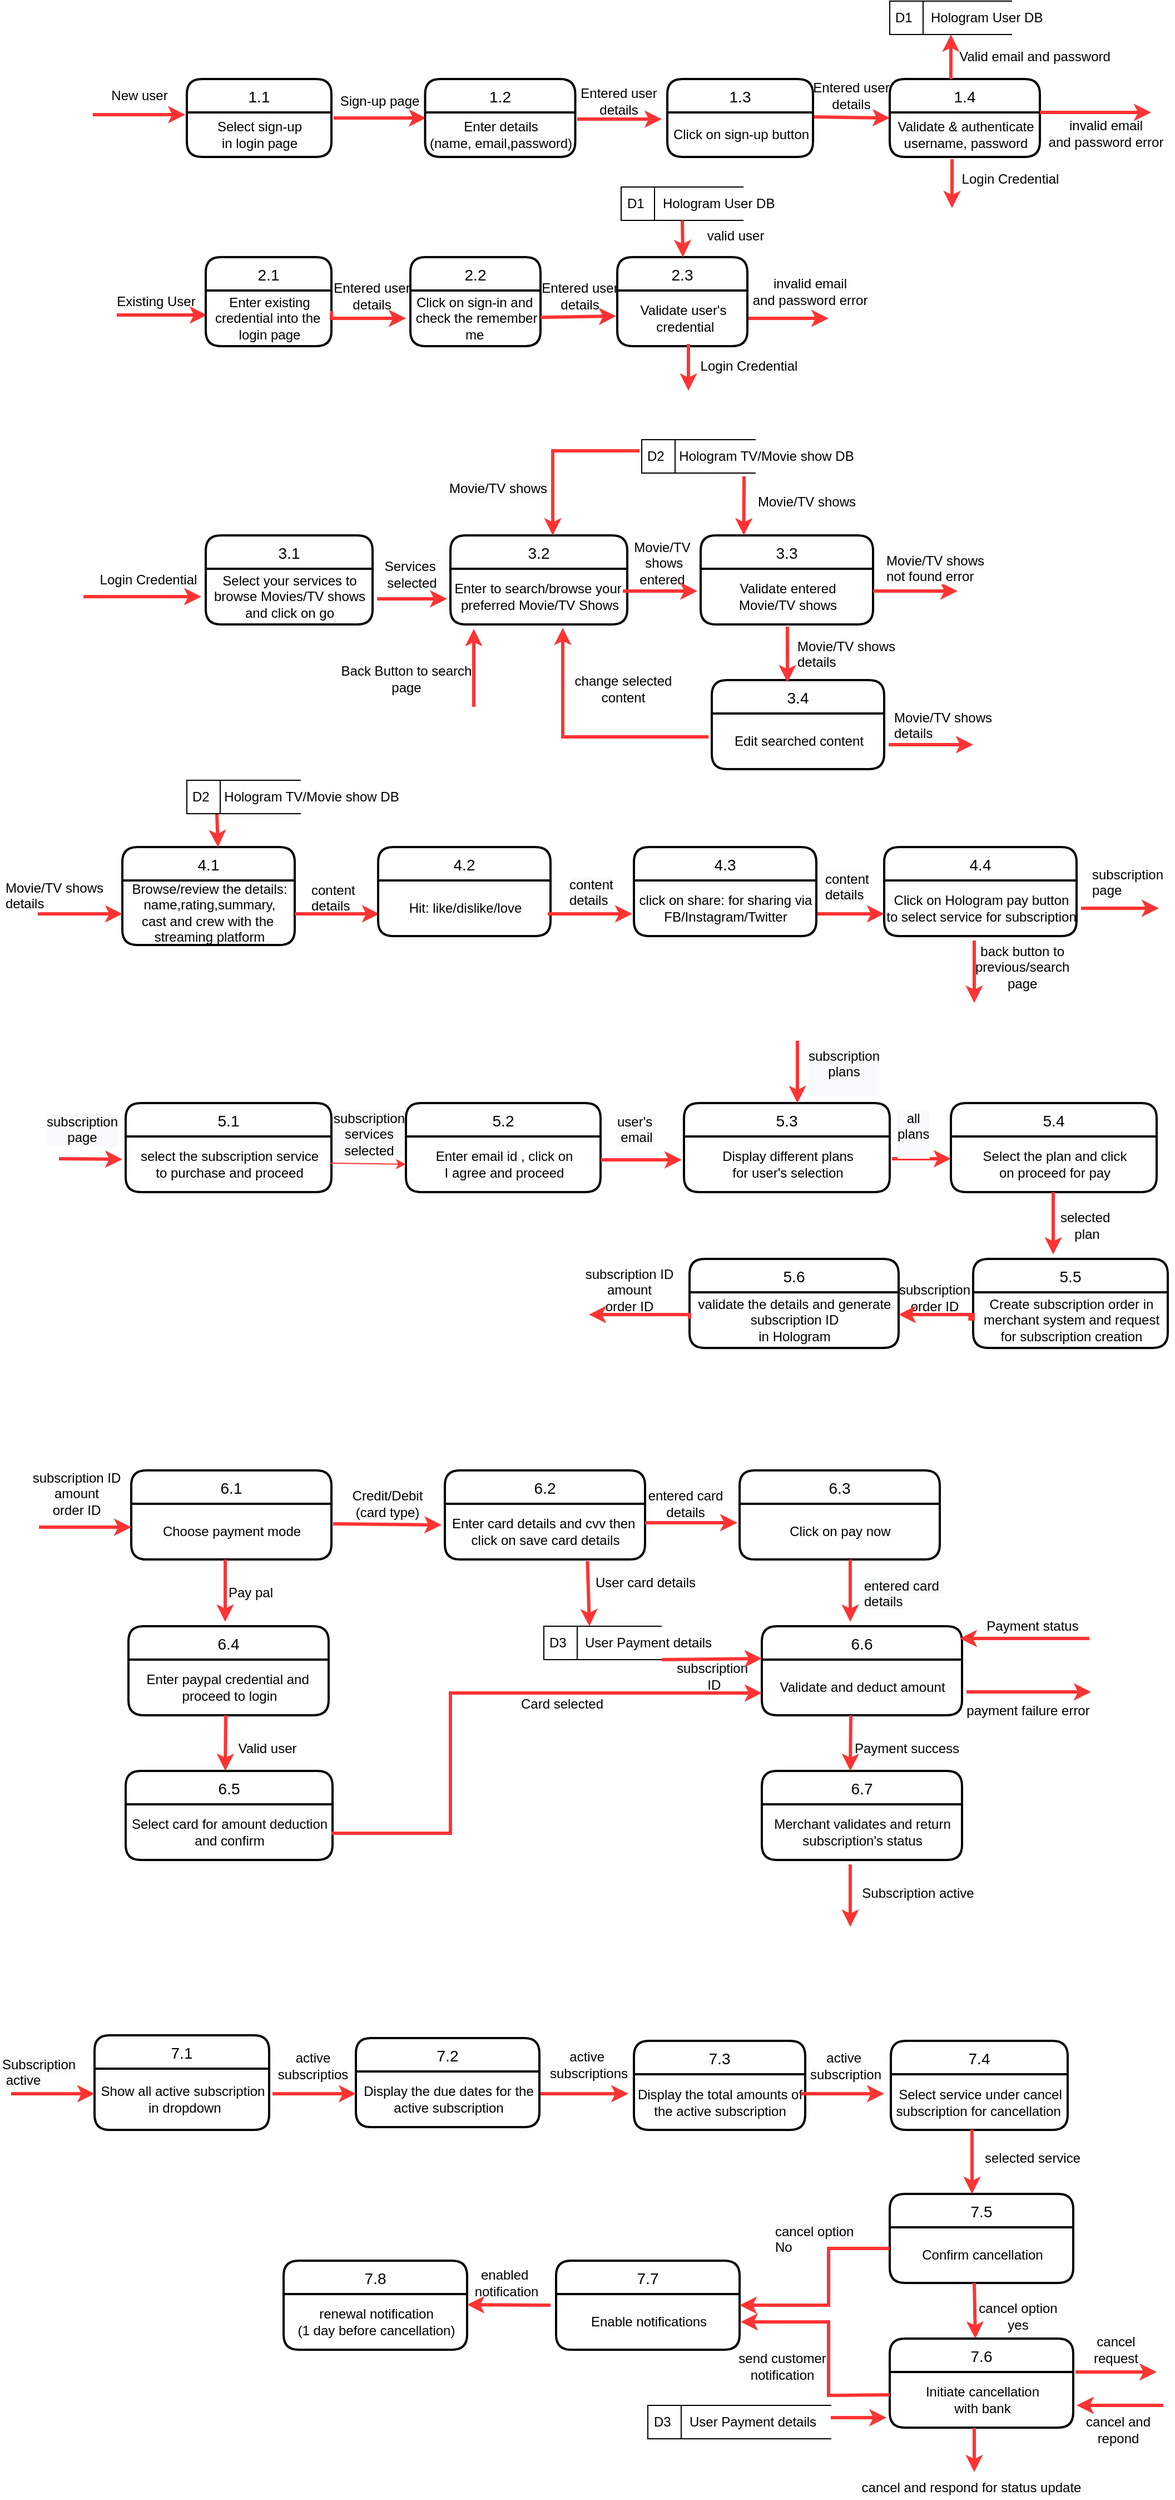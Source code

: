 <mxfile version="13.10.6" type="github">
  <diagram id="SfngxdQxBdYiOfe5id1z" name="Page-1">
    <mxGraphModel dx="1158" dy="685" grid="0" gridSize="10" guides="1" tooltips="1" connect="1" arrows="1" fold="1" page="1" pageScale="1" pageWidth="827" pageHeight="1169" background="#ffffff" math="0" shadow="0">
      <root>
        <mxCell id="0" />
        <mxCell id="1" parent="0" />
        <mxCell id="vLeL4ozxLOw9Ei-eO_1e-2" value="" style="endArrow=classic;html=1;fillColor=#FF0000;strokeColor=#FF3333;entryX=0.009;entryY=0.44;entryDx=0;entryDy=0;entryPerimeter=0;rounded=0;strokeWidth=3;" parent="1" target="vLeL4ozxLOw9Ei-eO_1e-6" edge="1">
          <mxGeometry width="50" height="50" relative="1" as="geometry">
            <mxPoint x="130" y="312" as="sourcePoint" />
            <mxPoint x="444" y="370" as="targetPoint" />
            <Array as="points" />
          </mxGeometry>
        </mxCell>
        <mxCell id="vLeL4ozxLOw9Ei-eO_1e-3" value="1.1" style="swimlane;childLayout=stackLayout;horizontal=1;startSize=30;horizontalStack=0;rounded=1;fontSize=14;fontStyle=0;strokeWidth=2;resizeParent=0;resizeLast=1;shadow=0;dashed=0;align=center;" parent="1" vertex="1">
          <mxGeometry x="193" y="100" width="130" height="70" as="geometry">
            <mxRectangle x="20" y="370" width="40" height="30" as="alternateBounds" />
          </mxGeometry>
        </mxCell>
        <mxCell id="vLeL4ozxLOw9Ei-eO_1e-4" value="Select sign-up &lt;br&gt;in login page" style="text;html=1;align=center;verticalAlign=middle;resizable=0;points=[];autosize=1;" parent="vLeL4ozxLOw9Ei-eO_1e-3" vertex="1">
          <mxGeometry y="30" width="130" height="40" as="geometry" />
        </mxCell>
        <mxCell id="vLeL4ozxLOw9Ei-eO_1e-5" value="2.1" style="swimlane;childLayout=stackLayout;horizontal=1;startSize=30;horizontalStack=0;rounded=1;fontSize=14;fontStyle=0;strokeWidth=2;resizeParent=0;resizeLast=1;shadow=0;dashed=0;align=center;" parent="1" vertex="1">
          <mxGeometry x="210" y="260" width="113" height="80" as="geometry">
            <mxRectangle x="20" y="370" width="40" height="30" as="alternateBounds" />
          </mxGeometry>
        </mxCell>
        <mxCell id="vLeL4ozxLOw9Ei-eO_1e-6" value="Enter existing &lt;br&gt;credential into the&amp;nbsp;&lt;br&gt;login page" style="text;html=1;align=center;verticalAlign=middle;resizable=0;points=[];autosize=1;" parent="vLeL4ozxLOw9Ei-eO_1e-5" vertex="1">
          <mxGeometry y="30" width="113" height="50" as="geometry" />
        </mxCell>
        <mxCell id="vLeL4ozxLOw9Ei-eO_1e-7" value="3.1" style="swimlane;childLayout=stackLayout;horizontal=1;startSize=30;horizontalStack=0;rounded=1;fontSize=14;fontStyle=0;strokeWidth=2;resizeParent=0;resizeLast=1;shadow=0;dashed=0;align=center;" parent="1" vertex="1">
          <mxGeometry x="210" y="510" width="150" height="80" as="geometry">
            <mxRectangle x="20" y="370" width="40" height="30" as="alternateBounds" />
          </mxGeometry>
        </mxCell>
        <mxCell id="vLeL4ozxLOw9Ei-eO_1e-8" value="Select your services to&lt;br&gt;browse Movies/TV shows&lt;br&gt;and click on go" style="text;html=1;align=center;verticalAlign=middle;resizable=0;points=[];autosize=1;" parent="vLeL4ozxLOw9Ei-eO_1e-7" vertex="1">
          <mxGeometry y="30" width="150" height="50" as="geometry" />
        </mxCell>
        <mxCell id="vLeL4ozxLOw9Ei-eO_1e-9" value="D2&amp;nbsp; &amp;nbsp; Hologram TV/Movie show DB" style="html=1;dashed=0;whitespace=wrap;shape=mxgraph.dfd.dataStoreID;align=left;spacingLeft=3;points=[[0,0],[0.5,0],[1,0],[0,0.5],[1,0.5],[0,1],[0.5,1],[1,1]];" parent="1" vertex="1">
          <mxGeometry x="602" y="424" width="102.5" height="30" as="geometry" />
        </mxCell>
        <mxCell id="vLeL4ozxLOw9Ei-eO_1e-10" value="7.2" style="swimlane;childLayout=stackLayout;horizontal=1;startSize=30;horizontalStack=0;rounded=1;fontSize=14;fontStyle=0;strokeWidth=2;resizeParent=0;resizeLast=1;shadow=0;dashed=0;align=center;" parent="1" vertex="1">
          <mxGeometry x="345" y="1860" width="165" height="80" as="geometry">
            <mxRectangle x="20" y="370" width="40" height="30" as="alternateBounds" />
          </mxGeometry>
        </mxCell>
        <mxCell id="vLeL4ozxLOw9Ei-eO_1e-11" value="Display the due dates for the&lt;br&gt;active subscription" style="text;html=1;align=center;verticalAlign=middle;resizable=0;points=[];autosize=1;" parent="vLeL4ozxLOw9Ei-eO_1e-10" vertex="1">
          <mxGeometry y="30" width="165" height="50" as="geometry" />
        </mxCell>
        <mxCell id="vLeL4ozxLOw9Ei-eO_1e-12" value="7.1" style="swimlane;childLayout=stackLayout;horizontal=1;startSize=30;horizontalStack=0;rounded=1;fontSize=14;fontStyle=0;strokeWidth=2;resizeParent=0;resizeLast=1;shadow=0;dashed=0;align=center;" parent="1" vertex="1">
          <mxGeometry x="110" y="1857.5" width="157" height="85" as="geometry">
            <mxRectangle x="20" y="370" width="40" height="30" as="alternateBounds" />
          </mxGeometry>
        </mxCell>
        <mxCell id="vLeL4ozxLOw9Ei-eO_1e-13" value="Show all active subscription&lt;br&gt;&amp;nbsp;in dropdown" style="text;html=1;align=center;verticalAlign=middle;resizable=0;points=[];autosize=1;" parent="vLeL4ozxLOw9Ei-eO_1e-12" vertex="1">
          <mxGeometry y="30" width="157" height="55" as="geometry" />
        </mxCell>
        <mxCell id="vLeL4ozxLOw9Ei-eO_1e-14" value="D1&amp;nbsp; &amp;nbsp; &amp;nbsp;Hologram User DB" style="html=1;dashed=0;whitespace=wrap;shape=mxgraph.dfd.dataStoreID;align=left;spacingLeft=3;points=[[0,0],[0.5,0],[1,0],[0,0.5],[1,0.5],[0,1],[0.5,1],[1,1]];" parent="1" vertex="1">
          <mxGeometry x="583.5" y="197" width="110" height="30" as="geometry" />
        </mxCell>
        <mxCell id="vLeL4ozxLOw9Ei-eO_1e-15" value="" style="edgeStyle=segmentEdgeStyle;endArrow=classic;html=1;strokeColor=#FF3333;fillColor=#FF0000;exitX=0.991;exitY=0.4;exitDx=0;exitDy=0;exitPerimeter=0;rounded=0;strokeWidth=3;" parent="1" source="vLeL4ozxLOw9Ei-eO_1e-6" edge="1">
          <mxGeometry width="50" height="50" relative="1" as="geometry">
            <mxPoint x="323" y="307" as="sourcePoint" />
            <mxPoint x="390" y="315" as="targetPoint" />
            <Array as="points">
              <mxPoint x="323" y="310" />
              <mxPoint x="323" y="315" />
            </Array>
          </mxGeometry>
        </mxCell>
        <mxCell id="vLeL4ozxLOw9Ei-eO_1e-17" value="" style="endArrow=classic;html=1;fillColor=#FF0000;strokeColor=#FF3333;entryX=0;entryY=0.5;entryDx=0;entryDy=0;exitX=1;exitY=0.1;exitDx=0;exitDy=0;exitPerimeter=0;rounded=0;strokeWidth=3;" parent="1" source="vLeL4ozxLOw9Ei-eO_1e-29" target="vLeL4ozxLOw9Ei-eO_1e-31" edge="1">
          <mxGeometry width="50" height="50" relative="1" as="geometry">
            <mxPoint x="510" y="200" as="sourcePoint" />
            <mxPoint x="505" y="175" as="targetPoint" />
          </mxGeometry>
        </mxCell>
        <mxCell id="vLeL4ozxLOw9Ei-eO_1e-18" value="" style="endArrow=classic;html=1;fillColor=#FF0000;strokeColor=#FF3333;exitX=1.013;exitY=0.15;exitDx=0;exitDy=0;exitPerimeter=0;rounded=0;strokeWidth=3;" parent="1" source="vLeL4ozxLOw9Ei-eO_1e-27" edge="1">
          <mxGeometry width="50" height="50" relative="1" as="geometry">
            <mxPoint x="630" y="140" as="sourcePoint" />
            <mxPoint x="620" y="136" as="targetPoint" />
          </mxGeometry>
        </mxCell>
        <mxCell id="vLeL4ozxLOw9Ei-eO_1e-19" value="D3&amp;nbsp; &amp;nbsp; &amp;nbsp;User Payment details" style="html=1;dashed=0;whitespace=wrap;shape=mxgraph.dfd.dataStoreID;align=left;spacingLeft=3;points=[[0,0],[0.5,0],[1,0],[0,0.5],[1,0.5],[0,1],[0.5,1],[1,1]];" parent="1" vertex="1">
          <mxGeometry x="514" y="1490" width="106" height="30" as="geometry" />
        </mxCell>
        <mxCell id="vLeL4ozxLOw9Ei-eO_1e-20" value="&lt;span style=&quot;color: rgba(0 , 0 , 0 , 0) ; font-family: monospace ; font-size: 0px&quot;&gt;%3CmxGraphModel%3E%3Croot%3E%3CmxCell%20id%3D%220%22%2F%3E%3CmxCell%20id%3D%221%22%20parent%3D%220%22%2F%3E%3CmxCell%20id%3D%222%22%20value%3D%22Login%20Credential%22%20style%3D%22text%3Bhtml%3D1%3Balign%3Dcenter%3BverticalAlign%3Dmiddle%3Bresizable%3D0%3Bpoints%3D%5B%5D%3Bautosize%3D1%3B%22%20vertex%3D%221%22%20parent%3D%221%22%3E%3CmxGeometry%20x%3D%22360%22%20y%3D%2260%22%20width%3D%22100%22%20height%3D%2220%22%20as%3D%22geometry%22%2F%3E%3C%2FmxCell%3E%3C%2Froot%3E%3C%2FmxGraphModel%3E&lt;/span&gt;" style="text;html=1;resizable=0;autosize=1;align=center;verticalAlign=middle;points=[];fillColor=none;strokeColor=none;rounded=0;" parent="1" vertex="1">
          <mxGeometry x="430" y="340" width="20" height="20" as="geometry" />
        </mxCell>
        <mxCell id="vLeL4ozxLOw9Ei-eO_1e-21" value="New user" style="text;html=1;align=center;verticalAlign=middle;resizable=0;points=[];autosize=1;" parent="1" vertex="1">
          <mxGeometry x="115" y="105" width="70" height="20" as="geometry" />
        </mxCell>
        <mxCell id="vLeL4ozxLOw9Ei-eO_1e-22" value="Existing User" style="text;html=1;align=center;verticalAlign=middle;resizable=0;points=[];autosize=1;" parent="1" vertex="1">
          <mxGeometry x="120" y="290" width="90" height="20" as="geometry" />
        </mxCell>
        <mxCell id="vLeL4ozxLOw9Ei-eO_1e-23" value="Sign-up page" style="text;html=1;align=center;verticalAlign=middle;resizable=0;points=[];autosize=1;" parent="1" vertex="1">
          <mxGeometry x="320.5" y="110" width="90" height="20" as="geometry" />
        </mxCell>
        <mxCell id="vLeL4ozxLOw9Ei-eO_1e-24" value="Movie/TV&lt;br&gt;&amp;nbsp;shows&lt;br&gt;entered" style="text;html=1;align=center;verticalAlign=middle;resizable=0;points=[];autosize=1;" parent="1" vertex="1">
          <mxGeometry x="585" y="510" width="70" height="50" as="geometry" />
        </mxCell>
        <mxCell id="vLeL4ozxLOw9Ei-eO_1e-25" value="" style="endArrow=classic;html=1;fillColor=#FF0000;strokeColor=#FF3333;exitX=1.015;exitY=0.125;exitDx=0;exitDy=0;exitPerimeter=0;entryX=0.006;entryY=0.125;entryDx=0;entryDy=0;entryPerimeter=0;rounded=0;strokeWidth=3;" parent="1" source="vLeL4ozxLOw9Ei-eO_1e-4" target="vLeL4ozxLOw9Ei-eO_1e-27" edge="1">
          <mxGeometry width="50" height="50" relative="1" as="geometry">
            <mxPoint x="530" y="170" as="sourcePoint" />
            <mxPoint x="400" y="135" as="targetPoint" />
          </mxGeometry>
        </mxCell>
        <mxCell id="vLeL4ozxLOw9Ei-eO_1e-26" value="1.2" style="swimlane;childLayout=stackLayout;horizontal=1;startSize=30;horizontalStack=0;rounded=1;fontSize=14;fontStyle=0;strokeWidth=2;resizeParent=0;resizeLast=1;shadow=0;dashed=0;align=center;" parent="1" vertex="1">
          <mxGeometry x="407.25" y="100" width="135" height="70" as="geometry">
            <mxRectangle x="20" y="370" width="40" height="30" as="alternateBounds" />
          </mxGeometry>
        </mxCell>
        <mxCell id="vLeL4ozxLOw9Ei-eO_1e-27" value="Enter details&lt;br&gt;(name, email,password)" style="text;html=1;align=center;verticalAlign=middle;resizable=0;points=[];autosize=1;" parent="vLeL4ozxLOw9Ei-eO_1e-26" vertex="1">
          <mxGeometry y="30" width="135" height="40" as="geometry" />
        </mxCell>
        <mxCell id="vLeL4ozxLOw9Ei-eO_1e-28" value="1.3" style="swimlane;childLayout=stackLayout;horizontal=1;startSize=30;horizontalStack=0;rounded=1;fontSize=14;fontStyle=0;strokeWidth=2;resizeParent=0;resizeLast=1;shadow=0;dashed=0;align=center;" parent="1" vertex="1">
          <mxGeometry x="625" y="100" width="131" height="70" as="geometry">
            <mxRectangle x="20" y="370" width="40" height="30" as="alternateBounds" />
          </mxGeometry>
        </mxCell>
        <mxCell id="vLeL4ozxLOw9Ei-eO_1e-29" value="Click on sign-up button" style="text;html=1;align=center;verticalAlign=middle;resizable=0;points=[];autosize=1;" parent="vLeL4ozxLOw9Ei-eO_1e-28" vertex="1">
          <mxGeometry y="30" width="131" height="40" as="geometry" />
        </mxCell>
        <mxCell id="vLeL4ozxLOw9Ei-eO_1e-30" value="Entered user&lt;br&gt;details" style="text;html=1;align=center;verticalAlign=middle;resizable=0;points=[];autosize=1;" parent="1" vertex="1">
          <mxGeometry x="541" y="104" width="79" height="32" as="geometry" />
        </mxCell>
        <mxCell id="vLeL4ozxLOw9Ei-eO_1e-31" value="1.4" style="swimlane;childLayout=stackLayout;horizontal=1;startSize=30;horizontalStack=0;rounded=1;fontSize=14;fontStyle=0;strokeWidth=2;resizeParent=0;resizeLast=1;shadow=0;dashed=0;align=center;" parent="1" vertex="1">
          <mxGeometry x="825" y="100" width="135" height="70" as="geometry">
            <mxRectangle x="20" y="370" width="40" height="30" as="alternateBounds" />
          </mxGeometry>
        </mxCell>
        <mxCell id="vLeL4ozxLOw9Ei-eO_1e-32" value="&lt;div&gt;Validate &amp;amp; authenticate &lt;br&gt;&lt;/div&gt;&lt;div&gt;username, password&lt;/div&gt;" style="text;html=1;align=center;verticalAlign=middle;resizable=0;points=[];autosize=1;" parent="vLeL4ozxLOw9Ei-eO_1e-31" vertex="1">
          <mxGeometry y="30" width="135" height="40" as="geometry" />
        </mxCell>
        <mxCell id="vLeL4ozxLOw9Ei-eO_1e-33" value="Entered user&lt;br&gt;details" style="text;html=1;align=center;verticalAlign=middle;resizable=0;points=[];autosize=1;" parent="1" vertex="1">
          <mxGeometry x="750" y="100" width="80" height="30" as="geometry" />
        </mxCell>
        <mxCell id="vLeL4ozxLOw9Ei-eO_1e-34" value="D1&amp;nbsp; &amp;nbsp; &amp;nbsp;Hologram User DB" style="html=1;dashed=0;whitespace=wrap;shape=mxgraph.dfd.dataStoreID;align=left;spacingLeft=3;points=[[0,0],[0.5,0],[1,0],[0,0.5],[1,0.5],[0,1],[0.5,1],[1,1]];" parent="1" vertex="1">
          <mxGeometry x="825" y="30" width="110" height="30" as="geometry" />
        </mxCell>
        <mxCell id="vLeL4ozxLOw9Ei-eO_1e-35" value="" style="endArrow=classic;html=1;fillColor=#FF0000;strokeColor=#FF3333;exitX=0.407;exitY=0;exitDx=0;exitDy=0;entryX=0.5;entryY=1;entryDx=0;entryDy=0;exitPerimeter=0;strokeWidth=3;rounded=0;" parent="1" source="vLeL4ozxLOw9Ei-eO_1e-31" target="vLeL4ozxLOw9Ei-eO_1e-34" edge="1">
          <mxGeometry width="50" height="50" relative="1" as="geometry">
            <mxPoint x="268" y="390" as="sourcePoint" />
            <mxPoint x="267.008" y="350" as="targetPoint" />
            <Array as="points" />
          </mxGeometry>
        </mxCell>
        <mxCell id="vLeL4ozxLOw9Ei-eO_1e-36" value="Valid email and password" style="text;html=1;align=center;verticalAlign=middle;resizable=0;points=[];autosize=1;" parent="1" vertex="1">
          <mxGeometry x="880" y="70" width="150" height="20" as="geometry" />
        </mxCell>
        <mxCell id="vLeL4ozxLOw9Ei-eO_1e-37" value="" style="endArrow=classic;html=1;fillColor=#FF0000;strokeColor=#FF3333;rounded=0;strokeWidth=3;" parent="1" edge="1">
          <mxGeometry width="50" height="50" relative="1" as="geometry">
            <mxPoint x="960" y="130" as="sourcePoint" />
            <mxPoint x="1060" y="130" as="targetPoint" />
            <Array as="points" />
          </mxGeometry>
        </mxCell>
        <mxCell id="vLeL4ozxLOw9Ei-eO_1e-38" value="invalid email &lt;br&gt;and password error" style="text;html=1;align=center;verticalAlign=middle;resizable=0;points=[];autosize=1;" parent="1" vertex="1">
          <mxGeometry x="962" y="133" width="113" height="32" as="geometry" />
        </mxCell>
        <mxCell id="vLeL4ozxLOw9Ei-eO_1e-39" value="" style="endArrow=classic;html=1;fillColor=#FF0000;strokeColor=#FF3333;exitX=0.415;exitY=1.05;exitDx=0;exitDy=0;exitPerimeter=0;entryX=0.21;entryY=0.05;entryDx=0;entryDy=0;entryPerimeter=0;rounded=0;strokeWidth=3;" parent="1" source="vLeL4ozxLOw9Ei-eO_1e-32" edge="1">
          <mxGeometry width="50" height="50" relative="1" as="geometry">
            <mxPoint x="970" y="140" as="sourcePoint" />
            <mxPoint x="881" y="216" as="targetPoint" />
            <Array as="points" />
          </mxGeometry>
        </mxCell>
        <mxCell id="vLeL4ozxLOw9Ei-eO_1e-41" value="2.2" style="swimlane;childLayout=stackLayout;horizontal=1;startSize=30;horizontalStack=0;rounded=1;fontSize=14;fontStyle=0;strokeWidth=2;resizeParent=0;resizeLast=1;shadow=0;dashed=0;align=center;" parent="1" vertex="1">
          <mxGeometry x="394" y="260" width="117" height="80" as="geometry">
            <mxRectangle x="20" y="370" width="40" height="30" as="alternateBounds" />
          </mxGeometry>
        </mxCell>
        <mxCell id="vLeL4ozxLOw9Ei-eO_1e-42" value="Click on sign-in and&amp;nbsp;&lt;br&gt;check the remember&lt;br&gt;me&amp;nbsp;" style="text;html=1;align=center;verticalAlign=middle;resizable=0;points=[];autosize=1;" parent="vLeL4ozxLOw9Ei-eO_1e-41" vertex="1">
          <mxGeometry y="30" width="117" height="50" as="geometry" />
        </mxCell>
        <mxCell id="vLeL4ozxLOw9Ei-eO_1e-43" value="Entered user&lt;br&gt;details" style="text;html=1;align=center;verticalAlign=middle;resizable=0;points=[];autosize=1;" parent="1" vertex="1">
          <mxGeometry x="319" y="279" width="79" height="32" as="geometry" />
        </mxCell>
        <mxCell id="vLeL4ozxLOw9Ei-eO_1e-44" value="2.3" style="swimlane;childLayout=stackLayout;horizontal=1;startSize=30;horizontalStack=0;rounded=1;fontSize=14;fontStyle=0;strokeWidth=2;resizeParent=0;resizeLast=1;shadow=0;dashed=0;align=center;" parent="1" vertex="1">
          <mxGeometry x="580" y="260" width="117" height="80" as="geometry">
            <mxRectangle x="20" y="370" width="40" height="30" as="alternateBounds" />
          </mxGeometry>
        </mxCell>
        <mxCell id="vLeL4ozxLOw9Ei-eO_1e-45" value="Validate user&#39;s&lt;br&gt;&amp;nbsp;credential" style="text;html=1;align=center;verticalAlign=middle;resizable=0;points=[];autosize=1;" parent="vLeL4ozxLOw9Ei-eO_1e-44" vertex="1">
          <mxGeometry y="30" width="117" height="50" as="geometry" />
        </mxCell>
        <mxCell id="vLeL4ozxLOw9Ei-eO_1e-46" value="" style="endArrow=classic;html=1;fillColor=#FF0000;strokeColor=#FF3333;entryX=-0.009;entryY=0.46;entryDx=0;entryDy=0;entryPerimeter=0;rounded=0;strokeWidth=3;" parent="1" source="vLeL4ozxLOw9Ei-eO_1e-42" target="vLeL4ozxLOw9Ei-eO_1e-45" edge="1">
          <mxGeometry width="50" height="50" relative="1" as="geometry">
            <mxPoint x="545.99" y="340" as="sourcePoint" />
            <mxPoint x="544.998" y="300" as="targetPoint" />
            <Array as="points" />
          </mxGeometry>
        </mxCell>
        <mxCell id="vLeL4ozxLOw9Ei-eO_1e-47" value="Entered user&lt;br&gt;details" style="text;html=1;align=center;verticalAlign=middle;resizable=0;points=[];autosize=1;" parent="1" vertex="1">
          <mxGeometry x="506" y="279" width="79" height="32" as="geometry" />
        </mxCell>
        <mxCell id="vLeL4ozxLOw9Ei-eO_1e-48" value="Login Credential" style="text;html=1;align=center;verticalAlign=middle;resizable=0;points=[];autosize=1;" parent="1" vertex="1">
          <mxGeometry x="648" y="348" width="100" height="20" as="geometry" />
        </mxCell>
        <mxCell id="vLeL4ozxLOw9Ei-eO_1e-49" value="" style="endArrow=classic;html=1;fillColor=#FF0000;strokeColor=#FF3333;rounded=0;strokeWidth=3;" parent="1" edge="1">
          <mxGeometry width="50" height="50" relative="1" as="geometry">
            <mxPoint x="698" y="315" as="sourcePoint" />
            <mxPoint x="770" y="315" as="targetPoint" />
            <Array as="points" />
          </mxGeometry>
        </mxCell>
        <mxCell id="vLeL4ozxLOw9Ei-eO_1e-50" value="invalid email &lt;br&gt;and password error" style="text;html=1;align=center;verticalAlign=middle;resizable=0;points=[];autosize=1;" parent="1" vertex="1">
          <mxGeometry x="696" y="275" width="113" height="32" as="geometry" />
        </mxCell>
        <mxCell id="vLeL4ozxLOw9Ei-eO_1e-51" value="Login Credential" style="text;html=1;align=center;verticalAlign=middle;resizable=0;points=[];autosize=1;" parent="1" vertex="1">
          <mxGeometry x="108" y="540" width="100" height="20" as="geometry" />
        </mxCell>
        <mxCell id="vLeL4ozxLOw9Ei-eO_1e-52" value="3.2" style="swimlane;childLayout=stackLayout;horizontal=1;startSize=30;horizontalStack=0;rounded=1;fontSize=14;fontStyle=0;strokeWidth=2;resizeParent=0;resizeLast=1;shadow=0;dashed=0;align=center;" parent="1" vertex="1">
          <mxGeometry x="430" y="510" width="159" height="80" as="geometry">
            <mxRectangle x="20" y="370" width="40" height="30" as="alternateBounds" />
          </mxGeometry>
        </mxCell>
        <mxCell id="vLeL4ozxLOw9Ei-eO_1e-53" value="Enter to search/browse your&amp;nbsp;&lt;br&gt;preferred Movie/TV Shows" style="text;html=1;align=center;verticalAlign=middle;resizable=0;points=[];autosize=1;" parent="vLeL4ozxLOw9Ei-eO_1e-52" vertex="1">
          <mxGeometry y="30" width="159" height="50" as="geometry" />
        </mxCell>
        <mxCell id="vLeL4ozxLOw9Ei-eO_1e-54" value="" style="edgeStyle=segmentEdgeStyle;endArrow=classic;html=1;strokeColor=#FF3333;fillColor=#FF0000;exitX=1.027;exitY=0.54;exitDx=0;exitDy=0;exitPerimeter=0;strokeWidth=3;rounded=0;" parent="1" source="vLeL4ozxLOw9Ei-eO_1e-8" edge="1">
          <mxGeometry width="50" height="50" relative="1" as="geometry">
            <mxPoint x="420.5" y="633.7" as="sourcePoint" />
            <mxPoint x="427" y="567" as="targetPoint" />
            <Array as="points">
              <mxPoint x="410" y="567" />
              <mxPoint x="410" y="567" />
            </Array>
          </mxGeometry>
        </mxCell>
        <mxCell id="vLeL4ozxLOw9Ei-eO_1e-55" value="" style="edgeStyle=segmentEdgeStyle;endArrow=classic;html=1;strokeColor=#FF3333;fillColor=#FF0000;rounded=0;strokeWidth=3;" parent="1" edge="1">
          <mxGeometry width="50" height="50" relative="1" as="geometry">
            <mxPoint x="100" y="565" as="sourcePoint" />
            <mxPoint x="206" y="565" as="targetPoint" />
            <Array as="points">
              <mxPoint x="206" y="565" />
            </Array>
          </mxGeometry>
        </mxCell>
        <mxCell id="vLeL4ozxLOw9Ei-eO_1e-56" value="Services&amp;nbsp;&lt;br&gt;selected" style="text;html=1;align=center;verticalAlign=middle;resizable=0;points=[];autosize=1;" parent="1" vertex="1">
          <mxGeometry x="365" y="530" width="60" height="30" as="geometry" />
        </mxCell>
        <mxCell id="vLeL4ozxLOw9Ei-eO_1e-57" value="3.3" style="swimlane;childLayout=stackLayout;horizontal=1;startSize=30;horizontalStack=0;rounded=1;fontSize=14;fontStyle=0;strokeWidth=2;resizeParent=0;resizeLast=1;shadow=0;dashed=0;align=center;" parent="1" vertex="1">
          <mxGeometry x="655" y="510" width="155" height="80" as="geometry">
            <mxRectangle x="20" y="370" width="40" height="30" as="alternateBounds" />
          </mxGeometry>
        </mxCell>
        <mxCell id="vLeL4ozxLOw9Ei-eO_1e-58" value="&lt;div&gt;Validate entered &lt;br&gt;&lt;/div&gt;&lt;div&gt;Movie/TV shows&lt;/div&gt;" style="text;html=1;align=center;verticalAlign=middle;resizable=0;points=[];autosize=1;" parent="vLeL4ozxLOw9Ei-eO_1e-57" vertex="1">
          <mxGeometry y="30" width="155" height="50" as="geometry" />
        </mxCell>
        <mxCell id="vLeL4ozxLOw9Ei-eO_1e-59" value="3.4" style="swimlane;childLayout=stackLayout;horizontal=1;startSize=30;horizontalStack=0;rounded=1;fontSize=14;fontStyle=0;strokeWidth=2;resizeParent=0;resizeLast=1;shadow=0;dashed=0;align=center;" parent="1" vertex="1">
          <mxGeometry x="665" y="640" width="155" height="80" as="geometry">
            <mxRectangle x="20" y="370" width="40" height="30" as="alternateBounds" />
          </mxGeometry>
        </mxCell>
        <mxCell id="vLeL4ozxLOw9Ei-eO_1e-60" value="Edit searched content" style="text;html=1;align=center;verticalAlign=middle;resizable=0;points=[];autosize=1;" parent="vLeL4ozxLOw9Ei-eO_1e-59" vertex="1">
          <mxGeometry y="30" width="155" height="50" as="geometry" />
        </mxCell>
        <mxCell id="vLeL4ozxLOw9Ei-eO_1e-61" value="" style="edgeStyle=segmentEdgeStyle;endArrow=classic;html=1;strokeColor=#FF3333;fillColor=#FF0000;exitX=1.027;exitY=0.54;exitDx=0;exitDy=0;exitPerimeter=0;entryX=-0.019;entryY=0.4;entryDx=0;entryDy=0;entryPerimeter=0;rounded=0;strokeWidth=3;" parent="1" target="vLeL4ozxLOw9Ei-eO_1e-58" edge="1">
          <mxGeometry width="50" height="50" relative="1" as="geometry">
            <mxPoint x="585" y="560" as="sourcePoint" />
            <mxPoint x="640" y="560" as="targetPoint" />
            <Array as="points" />
          </mxGeometry>
        </mxCell>
        <mxCell id="vLeL4ozxLOw9Ei-eO_1e-62" value="" style="endArrow=classic;html=1;fillColor=#FF0000;strokeColor=#FF3333;entryX=0.25;entryY=0;entryDx=0;entryDy=0;strokeWidth=3;rounded=0;" parent="1" target="vLeL4ozxLOw9Ei-eO_1e-57" edge="1">
          <mxGeometry width="50" height="50" relative="1" as="geometry">
            <mxPoint x="694" y="457" as="sourcePoint" />
            <mxPoint x="827" y="459.5" as="targetPoint" />
            <Array as="points" />
          </mxGeometry>
        </mxCell>
        <mxCell id="vLeL4ozxLOw9Ei-eO_1e-63" value="" style="endArrow=classic;html=1;fillColor=#FF0000;strokeColor=#FF3333;rounded=0;strokeWidth=3;" parent="1" edge="1">
          <mxGeometry width="50" height="50" relative="1" as="geometry">
            <mxPoint x="600" y="434" as="sourcePoint" />
            <mxPoint x="522" y="510" as="targetPoint" />
            <Array as="points">
              <mxPoint x="522" y="434" />
            </Array>
          </mxGeometry>
        </mxCell>
        <mxCell id="vLeL4ozxLOw9Ei-eO_1e-64" value="&lt;br&gt;&lt;br&gt;&lt;span style=&quot;font-family: &amp;#34;helvetica&amp;#34;&quot;&gt;Movie/TV shows&lt;/span&gt;" style="text;html=1;align=center;verticalAlign=middle;resizable=0;points=[];autosize=1;" parent="1" vertex="1">
          <mxGeometry x="700" y="440" width="100" height="50" as="geometry" />
        </mxCell>
        <mxCell id="vLeL4ozxLOw9Ei-eO_1e-65" value="&lt;span style=&quot;color: rgb(0, 0, 0); font-family: helvetica; font-size: 12px; font-style: normal; font-weight: 400; letter-spacing: normal; text-align: center; text-indent: 0px; text-transform: none; word-spacing: 0px; background-color: rgb(248, 249, 250); display: inline; float: none;&quot;&gt;Movie/TV shows&lt;/span&gt;" style="text;whiteSpace=wrap;html=1;" parent="1" vertex="1">
          <mxGeometry x="427" y="454" width="110" height="30" as="geometry" />
        </mxCell>
        <mxCell id="vLeL4ozxLOw9Ei-eO_1e-66" value="" style="endArrow=classic;html=1;fillColor=#FF0000;strokeColor=#FF3333;entryX=0.439;entryY=0.025;entryDx=0;entryDy=0;entryPerimeter=0;exitX=0.503;exitY=1.04;exitDx=0;exitDy=0;exitPerimeter=0;rounded=0;strokeWidth=3;" parent="1" source="vLeL4ozxLOw9Ei-eO_1e-58" target="vLeL4ozxLOw9Ei-eO_1e-59" edge="1">
          <mxGeometry width="50" height="50" relative="1" as="geometry">
            <mxPoint x="900" y="489.5" as="sourcePoint" />
            <mxPoint x="972" y="489.5" as="targetPoint" />
            <Array as="points" />
          </mxGeometry>
        </mxCell>
        <mxCell id="vLeL4ozxLOw9Ei-eO_1e-67" value="" style="endArrow=classic;html=1;fillColor=#FF0000;strokeColor=#FF3333;exitX=-0.019;exitY=0.42;exitDx=0;exitDy=0;exitPerimeter=0;rounded=0;strokeWidth=3;" parent="1" source="vLeL4ozxLOw9Ei-eO_1e-60" edge="1">
          <mxGeometry width="50" height="50" relative="1" as="geometry">
            <mxPoint x="928" y="590" as="sourcePoint" />
            <mxPoint x="531" y="593" as="targetPoint" />
            <Array as="points">
              <mxPoint x="546" y="691" />
              <mxPoint x="531" y="691" />
            </Array>
          </mxGeometry>
        </mxCell>
        <mxCell id="vLeL4ozxLOw9Ei-eO_1e-68" value="change selected&lt;br&gt;content" style="text;html=1;align=center;verticalAlign=middle;resizable=0;points=[];autosize=1;" parent="1" vertex="1">
          <mxGeometry x="535" y="633" width="100" height="30" as="geometry" />
        </mxCell>
        <mxCell id="vLeL4ozxLOw9Ei-eO_1e-69" value="" style="endArrow=classic;html=1;fillColor=#FF0000;strokeColor=#FF3333;exitX=1.026;exitY=0.56;exitDx=0;exitDy=0;exitPerimeter=0;rounded=0;strokeWidth=3;" parent="1" source="vLeL4ozxLOw9Ei-eO_1e-60" edge="1">
          <mxGeometry width="50" height="50" relative="1" as="geometry">
            <mxPoint x="742.965" y="602" as="sourcePoint" />
            <mxPoint x="900" y="698" as="targetPoint" />
            <Array as="points" />
          </mxGeometry>
        </mxCell>
        <mxCell id="vLeL4ozxLOw9Ei-eO_1e-70" value="&lt;span style=&quot;font-family: &amp;#34;helvetica&amp;#34; ; text-align: center&quot;&gt;Movie/TV shows details&lt;/span&gt;" style="text;whiteSpace=wrap;html=1;" parent="1" vertex="1">
          <mxGeometry x="740" y="596" width="110" height="30" as="geometry" />
        </mxCell>
        <mxCell id="vLeL4ozxLOw9Ei-eO_1e-71" value="&lt;span style=&quot;font-family: &amp;#34;helvetica&amp;#34; ; text-align: center&quot;&gt;Movie/TV shows details&lt;/span&gt;" style="text;whiteSpace=wrap;html=1;" parent="1" vertex="1">
          <mxGeometry x="827" y="660" width="110" height="30" as="geometry" />
        </mxCell>
        <mxCell id="vLeL4ozxLOw9Ei-eO_1e-72" value="" style="endArrow=classic;html=1;fillColor=#FF0000;strokeColor=#FF3333;exitX=1.026;exitY=0.56;exitDx=0;exitDy=0;exitPerimeter=0;rounded=0;strokeWidth=3;" parent="1" edge="1">
          <mxGeometry width="50" height="50" relative="1" as="geometry">
            <mxPoint x="810.0" y="560" as="sourcePoint" />
            <mxPoint x="885.97" y="560" as="targetPoint" />
            <Array as="points" />
          </mxGeometry>
        </mxCell>
        <mxCell id="vLeL4ozxLOw9Ei-eO_1e-73" value="&lt;br style=&quot;color: rgb(0 , 0 , 0) ; font-family: &amp;#34;helvetica&amp;#34; ; font-size: 12px ; font-style: normal ; font-weight: 400 ; letter-spacing: normal ; text-align: center ; text-indent: 0px ; text-transform: none ; word-spacing: 0px ; background-color: rgb(248 , 249 , 250)&quot;&gt;&lt;br style=&quot;color: rgb(0 , 0 , 0) ; font-family: &amp;#34;helvetica&amp;#34; ; font-size: 12px ; font-style: normal ; font-weight: 400 ; letter-spacing: normal ; text-align: center ; text-indent: 0px ; text-transform: none ; word-spacing: 0px ; background-color: rgb(248 , 249 , 250)&quot;&gt;&lt;span style=&quot;color: rgb(0 , 0 , 0) ; font-size: 12px ; font-style: normal ; font-weight: 400 ; letter-spacing: normal ; text-align: center ; text-indent: 0px ; text-transform: none ; word-spacing: 0px ; background-color: rgb(248 , 249 , 250) ; font-family: &amp;#34;helvetica&amp;#34;&quot;&gt;Movie/TV shows not found error&lt;/span&gt;" style="text;whiteSpace=wrap;html=1;" parent="1" vertex="1">
          <mxGeometry x="820" y="490" width="110" height="60" as="geometry" />
        </mxCell>
        <mxCell id="vLeL4ozxLOw9Ei-eO_1e-74" value="4.1" style="swimlane;childLayout=stackLayout;horizontal=1;startSize=30;horizontalStack=0;rounded=1;fontSize=14;fontStyle=0;strokeWidth=2;resizeParent=0;resizeLast=1;shadow=0;dashed=0;align=center;" parent="1" vertex="1">
          <mxGeometry x="135" y="790" width="155" height="88" as="geometry">
            <mxRectangle x="20" y="370" width="40" height="30" as="alternateBounds" />
          </mxGeometry>
        </mxCell>
        <mxCell id="vLeL4ozxLOw9Ei-eO_1e-75" value="Browse/review the details:&lt;br&gt;name,rating,summary,&lt;br&gt;cast and crew with the&amp;nbsp;&lt;br&gt;streaming platform" style="text;html=1;align=center;verticalAlign=middle;resizable=0;points=[];autosize=1;" parent="vLeL4ozxLOw9Ei-eO_1e-74" vertex="1">
          <mxGeometry y="30" width="155" height="58" as="geometry" />
        </mxCell>
        <mxCell id="vLeL4ozxLOw9Ei-eO_1e-76" value="&lt;span style=&quot;font-family: &amp;#34;helvetica&amp;#34; ; text-align: center&quot;&gt;Movie/TV shows details&lt;/span&gt;" style="text;whiteSpace=wrap;html=1;" parent="1" vertex="1">
          <mxGeometry x="28" y="813" width="110" height="30" as="geometry" />
        </mxCell>
        <mxCell id="vLeL4ozxLOw9Ei-eO_1e-77" value="" style="endArrow=classic;html=1;fillColor=#FF0000;strokeColor=#FF3333;exitX=1.026;exitY=0.56;exitDx=0;exitDy=0;exitPerimeter=0;rounded=0;strokeWidth=3;" parent="1" edge="1">
          <mxGeometry width="50" height="50" relative="1" as="geometry">
            <mxPoint x="290.0" y="850" as="sourcePoint" />
            <mxPoint x="365.97" y="850" as="targetPoint" />
            <Array as="points" />
          </mxGeometry>
        </mxCell>
        <mxCell id="vLeL4ozxLOw9Ei-eO_1e-78" value="" style="endArrow=classic;html=1;fillColor=#FF0000;strokeColor=#FF3333;exitX=1.026;exitY=0.56;exitDx=0;exitDy=0;exitPerimeter=0;rounded=0;strokeWidth=3;" parent="1" edge="1">
          <mxGeometry width="50" height="50" relative="1" as="geometry">
            <mxPoint x="59.03" y="850" as="sourcePoint" />
            <mxPoint x="135.0" y="850" as="targetPoint" />
            <Array as="points" />
          </mxGeometry>
        </mxCell>
        <mxCell id="vLeL4ozxLOw9Ei-eO_1e-79" value="4.2" style="swimlane;childLayout=stackLayout;horizontal=1;startSize=30;horizontalStack=0;rounded=1;fontSize=14;fontStyle=0;strokeWidth=2;resizeParent=0;resizeLast=1;shadow=0;dashed=0;align=center;" parent="1" vertex="1">
          <mxGeometry x="365" y="790" width="155" height="80" as="geometry">
            <mxRectangle x="20" y="370" width="40" height="30" as="alternateBounds" />
          </mxGeometry>
        </mxCell>
        <mxCell id="vLeL4ozxLOw9Ei-eO_1e-80" value="Hit: like/dislike/love" style="text;html=1;align=center;verticalAlign=middle;resizable=0;points=[];autosize=1;" parent="vLeL4ozxLOw9Ei-eO_1e-79" vertex="1">
          <mxGeometry y="30" width="155" height="50" as="geometry" />
        </mxCell>
        <mxCell id="vLeL4ozxLOw9Ei-eO_1e-81" value="" style="endArrow=classic;html=1;fillColor=#FF0000;strokeColor=#FF3333;exitX=1.026;exitY=0.56;exitDx=0;exitDy=0;exitPerimeter=0;rounded=0;strokeWidth=3;" parent="1" edge="1">
          <mxGeometry width="50" height="50" relative="1" as="geometry">
            <mxPoint x="517.5" y="850" as="sourcePoint" />
            <mxPoint x="593.47" y="850" as="targetPoint" />
            <Array as="points" />
          </mxGeometry>
        </mxCell>
        <mxCell id="vLeL4ozxLOw9Ei-eO_1e-82" value="4.3" style="swimlane;childLayout=stackLayout;horizontal=1;startSize=30;horizontalStack=0;rounded=1;fontSize=14;fontStyle=0;strokeWidth=2;resizeParent=0;resizeLast=1;shadow=0;dashed=0;align=center;" parent="1" vertex="1">
          <mxGeometry x="595" y="790" width="164" height="80" as="geometry">
            <mxRectangle x="20" y="370" width="40" height="30" as="alternateBounds" />
          </mxGeometry>
        </mxCell>
        <mxCell id="vLeL4ozxLOw9Ei-eO_1e-83" value="click on share: for sharing via&lt;br&gt;FB/Instagram/Twitter" style="text;html=1;align=center;verticalAlign=middle;resizable=0;points=[];autosize=1;" parent="vLeL4ozxLOw9Ei-eO_1e-82" vertex="1">
          <mxGeometry y="30" width="164" height="50" as="geometry" />
        </mxCell>
        <mxCell id="vLeL4ozxLOw9Ei-eO_1e-84" value="4.4" style="swimlane;childLayout=stackLayout;horizontal=1;startSize=30;horizontalStack=0;rounded=1;fontSize=14;fontStyle=0;strokeWidth=2;resizeParent=0;resizeLast=1;shadow=0;dashed=0;align=center;" parent="1" vertex="1">
          <mxGeometry x="820" y="790" width="173" height="80" as="geometry">
            <mxRectangle x="20" y="370" width="40" height="30" as="alternateBounds" />
          </mxGeometry>
        </mxCell>
        <mxCell id="vLeL4ozxLOw9Ei-eO_1e-85" value="Click on Hologram pay button&lt;br&gt;to select service for subscription" style="text;html=1;align=center;verticalAlign=middle;resizable=0;points=[];autosize=1;" parent="vLeL4ozxLOw9Ei-eO_1e-84" vertex="1">
          <mxGeometry y="30" width="173" height="50" as="geometry" />
        </mxCell>
        <mxCell id="vLeL4ozxLOw9Ei-eO_1e-86" value="" style="endArrow=classic;html=1;fillColor=#FF0000;strokeColor=#FF3333;rounded=0;strokeWidth=3;" parent="1" edge="1">
          <mxGeometry width="50" height="50" relative="1" as="geometry">
            <mxPoint x="760" y="850" as="sourcePoint" />
            <mxPoint x="820.0" y="850" as="targetPoint" />
            <Array as="points" />
          </mxGeometry>
        </mxCell>
        <mxCell id="vLeL4ozxLOw9Ei-eO_1e-87" value="" style="endArrow=classic;html=1;fillColor=#FF0000;strokeColor=#FF3333;strokeWidth=3;rounded=0;" parent="1" edge="1">
          <mxGeometry width="50" height="50" relative="1" as="geometry">
            <mxPoint x="997" y="845" as="sourcePoint" />
            <mxPoint x="1067" y="845" as="targetPoint" />
            <Array as="points" />
          </mxGeometry>
        </mxCell>
        <mxCell id="vLeL4ozxLOw9Ei-eO_1e-88" value="" style="endArrow=classic;html=1;fillColor=#FF0000;strokeColor=#FF3333;rounded=0;strokeWidth=3;" parent="1" edge="1">
          <mxGeometry width="50" height="50" relative="1" as="geometry">
            <mxPoint x="901" y="874" as="sourcePoint" />
            <mxPoint x="901" y="930" as="targetPoint" />
            <Array as="points" />
          </mxGeometry>
        </mxCell>
        <mxCell id="vLeL4ozxLOw9Ei-eO_1e-89" value="" style="endArrow=classic;html=1;fillColor=#FF0000;strokeColor=#FF3333;exitX=0.263;exitY=0.967;exitDx=0;exitDy=0;exitPerimeter=0;entryX=0.555;entryY=0;entryDx=0;entryDy=0;entryPerimeter=0;rounded=0;strokeWidth=3;" parent="1" source="vLeL4ozxLOw9Ei-eO_1e-90" edge="1" target="vLeL4ozxLOw9Ei-eO_1e-74">
          <mxGeometry width="50" height="50" relative="1" as="geometry">
            <mxPoint x="220" y="780" as="sourcePoint" />
            <mxPoint x="248" y="776" as="targetPoint" />
            <Array as="points" />
          </mxGeometry>
        </mxCell>
        <mxCell id="vLeL4ozxLOw9Ei-eO_1e-90" value="D2&amp;nbsp; &amp;nbsp; Hologram TV/Movie show DB" style="html=1;dashed=0;whitespace=wrap;shape=mxgraph.dfd.dataStoreID;align=left;spacingLeft=3;points=[[0,0],[0.5,0],[1,0],[0,0.5],[1,0.5],[0,1],[0.5,1],[1,1]];" parent="1" vertex="1">
          <mxGeometry x="193" y="730" width="102.5" height="30" as="geometry" />
        </mxCell>
        <mxCell id="vLeL4ozxLOw9Ei-eO_1e-91" value="&lt;span style=&quot;font-family: &amp;#34;helvetica&amp;#34; ; text-align: center&quot;&gt;content&lt;br&gt;details&lt;br&gt;&lt;/span&gt;" style="text;whiteSpace=wrap;html=1;" parent="1" vertex="1">
          <mxGeometry x="303" y="815" width="110" height="30" as="geometry" />
        </mxCell>
        <mxCell id="vLeL4ozxLOw9Ei-eO_1e-92" value="&lt;span style=&quot;color: rgb(0, 0, 0); font-family: helvetica; font-size: 12px; font-style: normal; font-weight: 400; letter-spacing: normal; text-align: center; text-indent: 0px; text-transform: none; word-spacing: 0px; background-color: rgb(248, 249, 250); display: inline; float: none;&quot;&gt;content&lt;/span&gt;&lt;br style=&quot;color: rgb(0, 0, 0); font-family: helvetica; font-size: 12px; font-style: normal; font-weight: 400; letter-spacing: normal; text-align: center; text-indent: 0px; text-transform: none; word-spacing: 0px; background-color: rgb(248, 249, 250);&quot;&gt;&lt;span style=&quot;color: rgb(0, 0, 0); font-family: helvetica; font-size: 12px; font-style: normal; font-weight: 400; letter-spacing: normal; text-align: center; text-indent: 0px; text-transform: none; word-spacing: 0px; background-color: rgb(248, 249, 250); display: inline; float: none;&quot;&gt;details&lt;/span&gt;" style="text;whiteSpace=wrap;html=1;" parent="1" vertex="1">
          <mxGeometry x="535" y="810" width="60" height="40" as="geometry" />
        </mxCell>
        <mxCell id="vLeL4ozxLOw9Ei-eO_1e-93" value="&lt;span style=&quot;color: rgb(0, 0, 0); font-size: 12px; font-style: normal; font-weight: 400; letter-spacing: normal; text-indent: 0px; text-transform: none; word-spacing: 0px; font-family: helvetica; text-align: center; background-color: rgb(248, 249, 250); display: inline; float: none;&quot;&gt;content&lt;/span&gt;&lt;br style=&quot;color: rgb(0, 0, 0); font-size: 12px; font-style: normal; font-weight: 400; letter-spacing: normal; text-indent: 0px; text-transform: none; word-spacing: 0px; font-family: helvetica; text-align: center; background-color: rgb(248, 249, 250);&quot;&gt;&lt;span style=&quot;color: rgb(0, 0, 0); font-size: 12px; font-style: normal; font-weight: 400; letter-spacing: normal; text-indent: 0px; text-transform: none; word-spacing: 0px; font-family: helvetica; text-align: center; background-color: rgb(248, 249, 250); display: inline; float: none;&quot;&gt;details&lt;/span&gt;" style="text;whiteSpace=wrap;html=1;" parent="1" vertex="1">
          <mxGeometry x="765" y="805" width="60" height="40" as="geometry" />
        </mxCell>
        <mxCell id="vLeL4ozxLOw9Ei-eO_1e-94" value="subscription page" style="text;whiteSpace=wrap;html=1;" parent="1" vertex="1">
          <mxGeometry x="1005" y="801" width="60" height="40" as="geometry" />
        </mxCell>
        <mxCell id="vLeL4ozxLOw9Ei-eO_1e-95" value="&lt;div style=&quot;text-align: center&quot;&gt;&lt;span&gt;&lt;font face=&quot;helvetica&quot;&gt;back button to previous/search page&lt;/font&gt;&lt;/span&gt;&lt;/div&gt;" style="text;whiteSpace=wrap;html=1;" parent="1" vertex="1">
          <mxGeometry x="900" y="870" width="60" height="40" as="geometry" />
        </mxCell>
        <mxCell id="vLeL4ozxLOw9Ei-eO_1e-96" value="5.1" style="swimlane;childLayout=stackLayout;horizontal=1;startSize=30;horizontalStack=0;rounded=1;fontSize=14;fontStyle=0;strokeWidth=2;resizeParent=0;resizeLast=1;shadow=0;dashed=0;align=center;" parent="1" vertex="1">
          <mxGeometry x="138" y="1020" width="185" height="80" as="geometry">
            <mxRectangle x="20" y="370" width="40" height="30" as="alternateBounds" />
          </mxGeometry>
        </mxCell>
        <mxCell id="vLeL4ozxLOw9Ei-eO_1e-97" value="select the subscription service&lt;br&gt;to purchase and proceed" style="text;html=1;align=center;verticalAlign=middle;resizable=0;points=[];autosize=1;" parent="vLeL4ozxLOw9Ei-eO_1e-96" vertex="1">
          <mxGeometry y="30" width="185" height="50" as="geometry" />
        </mxCell>
        <mxCell id="vLeL4ozxLOw9Ei-eO_1e-98" value="5.2" style="swimlane;childLayout=stackLayout;horizontal=1;startSize=30;horizontalStack=0;rounded=1;fontSize=14;fontStyle=0;strokeWidth=2;resizeParent=0;resizeLast=1;shadow=0;dashed=0;align=center;" parent="1" vertex="1">
          <mxGeometry x="390" y="1020" width="175" height="80" as="geometry">
            <mxRectangle x="20" y="370" width="40" height="30" as="alternateBounds" />
          </mxGeometry>
        </mxCell>
        <mxCell id="vLeL4ozxLOw9Ei-eO_1e-99" value="Enter email id , click on &lt;br&gt;I agree and proceed" style="text;html=1;align=center;verticalAlign=middle;resizable=0;points=[];autosize=1;" parent="vLeL4ozxLOw9Ei-eO_1e-98" vertex="1">
          <mxGeometry y="30" width="175" height="50" as="geometry" />
        </mxCell>
        <mxCell id="vLeL4ozxLOw9Ei-eO_1e-101" value="" style="endArrow=classic;html=1;fillColor=#FF0000;strokeColor=#FF3333;exitX=0.995;exitY=0.48;exitDx=0;exitDy=0;exitPerimeter=0;" parent="vLeL4ozxLOw9Ei-eO_1e-98" source="vLeL4ozxLOw9Ei-eO_1e-97" edge="1">
          <mxGeometry width="50" height="50" relative="1" as="geometry">
            <mxPoint x="-57" y="54.5" as="sourcePoint" />
            <mxPoint y="55" as="targetPoint" />
            <Array as="points" />
          </mxGeometry>
        </mxCell>
        <mxCell id="vLeL4ozxLOw9Ei-eO_1e-102" value="5.3" style="swimlane;childLayout=stackLayout;horizontal=1;startSize=30;horizontalStack=0;rounded=1;fontSize=14;fontStyle=0;strokeWidth=2;resizeParent=0;resizeLast=1;shadow=0;dashed=0;align=center;" parent="1" vertex="1">
          <mxGeometry x="640" y="1020" width="185" height="80" as="geometry">
            <mxRectangle x="20" y="370" width="40" height="30" as="alternateBounds" />
          </mxGeometry>
        </mxCell>
        <mxCell id="vLeL4ozxLOw9Ei-eO_1e-103" value="Display different plans&lt;br&gt;for user&#39;s selection" style="text;html=1;align=center;verticalAlign=middle;resizable=0;points=[];autosize=1;" parent="vLeL4ozxLOw9Ei-eO_1e-102" vertex="1">
          <mxGeometry y="30" width="185" height="50" as="geometry" />
        </mxCell>
        <mxCell id="vLeL4ozxLOw9Ei-eO_1e-104" value="5.4" style="swimlane;childLayout=stackLayout;horizontal=1;startSize=30;horizontalStack=0;rounded=1;fontSize=14;fontStyle=0;strokeWidth=2;resizeParent=0;resizeLast=1;shadow=0;dashed=0;align=center;" parent="1" vertex="1">
          <mxGeometry x="880" y="1020" width="185" height="80" as="geometry">
            <mxRectangle x="20" y="370" width="40" height="30" as="alternateBounds" />
          </mxGeometry>
        </mxCell>
        <mxCell id="vLeL4ozxLOw9Ei-eO_1e-105" value="Select the plan and click&lt;br&gt;on proceed for pay" style="text;html=1;align=center;verticalAlign=middle;resizable=0;points=[];autosize=1;" parent="vLeL4ozxLOw9Ei-eO_1e-104" vertex="1">
          <mxGeometry y="30" width="185" height="50" as="geometry" />
        </mxCell>
        <mxCell id="vLeL4ozxLOw9Ei-eO_1e-106" value="5.5" style="swimlane;childLayout=stackLayout;horizontal=1;startSize=30;horizontalStack=0;rounded=1;fontSize=14;fontStyle=0;strokeWidth=2;resizeParent=0;resizeLast=1;shadow=0;dashed=0;align=center;" parent="1" vertex="1">
          <mxGeometry x="900" y="1160" width="175" height="80" as="geometry">
            <mxRectangle x="20" y="370" width="40" height="30" as="alternateBounds" />
          </mxGeometry>
        </mxCell>
        <mxCell id="vLeL4ozxLOw9Ei-eO_1e-107" value="Create subscription order in &lt;br&gt;merchant system and request&lt;br&gt;for subscription creation" style="text;html=1;align=center;verticalAlign=middle;resizable=0;points=[];autosize=1;" parent="vLeL4ozxLOw9Ei-eO_1e-106" vertex="1">
          <mxGeometry y="30" width="175" height="50" as="geometry" />
        </mxCell>
        <mxCell id="vLeL4ozxLOw9Ei-eO_1e-108" value="5.6" style="swimlane;childLayout=stackLayout;horizontal=1;startSize=30;horizontalStack=0;rounded=1;fontSize=14;fontStyle=0;strokeWidth=2;resizeParent=0;resizeLast=1;shadow=0;dashed=0;align=center;" parent="1" vertex="1">
          <mxGeometry x="645" y="1160" width="188" height="80" as="geometry">
            <mxRectangle x="20" y="370" width="40" height="30" as="alternateBounds" />
          </mxGeometry>
        </mxCell>
        <mxCell id="vLeL4ozxLOw9Ei-eO_1e-109" value="validate the details and generate&lt;br&gt;subscription ID &lt;br&gt;in Hologram" style="text;html=1;align=center;verticalAlign=middle;resizable=0;points=[];autosize=1;" parent="vLeL4ozxLOw9Ei-eO_1e-108" vertex="1">
          <mxGeometry y="30" width="188" height="50" as="geometry" />
        </mxCell>
        <mxCell id="vLeL4ozxLOw9Ei-eO_1e-110" value="" style="edgeStyle=segmentEdgeStyle;endArrow=classic;html=1;strokeColor=#FF3333;fillColor=#FF0000;exitX=0;exitY=0.34;exitDx=0;exitDy=0;exitPerimeter=0;rounded=0;strokeWidth=3;" parent="1" edge="1">
          <mxGeometry width="50" height="50" relative="1" as="geometry">
            <mxPoint x="645" y="1213.7" as="sourcePoint" />
            <mxPoint x="554.5" y="1210" as="targetPoint" />
            <Array as="points">
              <mxPoint x="645" y="1210" />
            </Array>
          </mxGeometry>
        </mxCell>
        <mxCell id="vLeL4ozxLOw9Ei-eO_1e-111" value="" style="endArrow=classic;html=1;fillColor=#FF0000;strokeColor=#FF3333;rounded=0;strokeWidth=3;" parent="1" edge="1">
          <mxGeometry width="50" height="50" relative="1" as="geometry">
            <mxPoint x="972" y="1100" as="sourcePoint" />
            <mxPoint x="972" y="1156" as="targetPoint" />
            <Array as="points" />
          </mxGeometry>
        </mxCell>
        <mxCell id="vLeL4ozxLOw9Ei-eO_1e-112" value="" style="endArrow=classic;html=1;fillColor=#FF0000;strokeColor=#FF3333;rounded=0;strokeWidth=3;" parent="1" edge="1">
          <mxGeometry width="50" height="50" relative="1" as="geometry">
            <mxPoint x="827" y="1070" as="sourcePoint" />
            <mxPoint x="880" y="1070" as="targetPoint" />
            <Array as="points" />
          </mxGeometry>
        </mxCell>
        <mxCell id="vLeL4ozxLOw9Ei-eO_1e-113" value="" style="endArrow=classic;html=1;fillColor=#FF0000;strokeColor=#FF3333;exitX=1;exitY=0.62;exitDx=0;exitDy=0;exitPerimeter=0;entryX=-0.011;entryY=0.42;entryDx=0;entryDy=0;entryPerimeter=0;rounded=0;strokeWidth=3;" parent="1" target="vLeL4ozxLOw9Ei-eO_1e-103" edge="1">
          <mxGeometry width="50" height="50" relative="1" as="geometry">
            <mxPoint x="565" y="1071" as="sourcePoint" />
            <mxPoint x="618" y="1070" as="targetPoint" />
            <Array as="points" />
          </mxGeometry>
        </mxCell>
        <mxCell id="vLeL4ozxLOw9Ei-eO_1e-114" value="" style="endArrow=classic;html=1;fillColor=#FF0000;strokeColor=#FF3333;exitX=1;exitY=0.62;exitDx=0;exitDy=0;exitPerimeter=0;rounded=0;strokeWidth=3;" parent="1" edge="1">
          <mxGeometry width="50" height="50" relative="1" as="geometry">
            <mxPoint x="78" y="1070" as="sourcePoint" />
            <mxPoint x="135" y="1070.5" as="targetPoint" />
            <Array as="points" />
          </mxGeometry>
        </mxCell>
        <mxCell id="vLeL4ozxLOw9Ei-eO_1e-115" value="" style="endArrow=classic;html=1;fillColor=#FF0000;strokeColor=#FF3333;rounded=0;strokeWidth=3;" parent="1" edge="1">
          <mxGeometry width="50" height="50" relative="1" as="geometry">
            <mxPoint x="742" y="964" as="sourcePoint" />
            <mxPoint x="742" y="1020" as="targetPoint" />
            <Array as="points" />
          </mxGeometry>
        </mxCell>
        <mxCell id="vLeL4ozxLOw9Ei-eO_1e-116" value="&lt;div style=&quot;color: rgb(0, 0, 0); font-family: helvetica; font-size: 12px; font-style: normal; font-weight: 400; letter-spacing: normal; text-indent: 0px; text-transform: none; word-spacing: 0px; background-color: rgb(248, 249, 250); text-align: center;&quot;&gt;&lt;span&gt;&lt;font face=&quot;helvetica&quot;&gt;subscription&lt;/font&gt;&lt;/span&gt;&lt;/div&gt;&lt;div style=&quot;color: rgb(0, 0, 0); font-family: helvetica; font-size: 12px; font-style: normal; font-weight: 400; letter-spacing: normal; text-indent: 0px; text-transform: none; word-spacing: 0px; background-color: rgb(248, 249, 250); text-align: center;&quot;&gt;&lt;span&gt;&lt;font face=&quot;helvetica&quot;&gt;page&lt;/font&gt;&lt;/span&gt;&lt;/div&gt;" style="text;whiteSpace=wrap;html=1;" parent="1" vertex="1">
          <mxGeometry x="65" y="1023" width="90" height="40" as="geometry" />
        </mxCell>
        <mxCell id="vLeL4ozxLOw9Ei-eO_1e-117" value="&lt;div style=&quot;color: rgb(0 , 0 , 0) ; font-size: 12px ; font-style: normal ; font-weight: 400 ; letter-spacing: normal ; text-indent: 0px ; text-transform: none ; word-spacing: 0px ; font-family: &amp;#34;helvetica&amp;#34; ; background-color: rgb(248 , 249 , 250) ; text-align: center&quot;&gt;&lt;span&gt;&lt;font face=&quot;helvetica&quot;&gt;subscription&lt;/font&gt;&lt;/span&gt;&lt;/div&gt;&lt;div style=&quot;color: rgb(0 , 0 , 0) ; font-size: 12px ; font-style: normal ; font-weight: 400 ; letter-spacing: normal ; text-indent: 0px ; text-transform: none ; word-spacing: 0px ; font-family: &amp;#34;helvetica&amp;#34; ; background-color: rgb(248 , 249 , 250) ; text-align: center&quot;&gt;&lt;span&gt;&lt;font face=&quot;helvetica&quot;&gt;services&lt;/font&gt;&lt;/span&gt;&lt;/div&gt;&lt;div style=&quot;color: rgb(0 , 0 , 0) ; font-size: 12px ; font-style: normal ; font-weight: 400 ; letter-spacing: normal ; text-indent: 0px ; text-transform: none ; word-spacing: 0px ; font-family: &amp;#34;helvetica&amp;#34; ; background-color: rgb(248 , 249 , 250) ; text-align: center&quot;&gt;&lt;span&gt;&lt;font face=&quot;helvetica&quot;&gt;selected&lt;/font&gt;&lt;/span&gt;&lt;/div&gt;" style="text;whiteSpace=wrap;html=1;" parent="1" vertex="1">
          <mxGeometry x="323" y="1020" width="90" height="40" as="geometry" />
        </mxCell>
        <mxCell id="vLeL4ozxLOw9Ei-eO_1e-118" value="&lt;div style=&quot;color: rgb(0 , 0 , 0) ; font-size: 12px ; font-style: normal ; font-weight: 400 ; letter-spacing: normal ; text-indent: 0px ; text-transform: none ; word-spacing: 0px ; font-family: &amp;#34;helvetica&amp;#34; ; background-color: rgb(248 , 249 , 250) ; text-align: center&quot;&gt;user&#39;s&amp;nbsp;&lt;/div&gt;&lt;div style=&quot;color: rgb(0 , 0 , 0) ; font-size: 12px ; font-style: normal ; font-weight: 400 ; letter-spacing: normal ; text-indent: 0px ; text-transform: none ; word-spacing: 0px ; font-family: &amp;#34;helvetica&amp;#34; ; background-color: rgb(248 , 249 , 250) ; text-align: center&quot;&gt;email&lt;/div&gt;" style="text;whiteSpace=wrap;html=1;" parent="1" vertex="1">
          <mxGeometry x="578" y="1023" width="42" height="40" as="geometry" />
        </mxCell>
        <mxCell id="vLeL4ozxLOw9Ei-eO_1e-119" value="&lt;div style=&quot;color: rgb(0 , 0 , 0) ; font-size: 12px ; font-style: normal ; font-weight: 400 ; letter-spacing: normal ; text-indent: 0px ; text-transform: none ; word-spacing: 0px ; font-family: &amp;#34;helvetica&amp;#34; ; background-color: rgb(248 , 249 , 250) ; text-align: center&quot;&gt;&lt;span&gt;&lt;font face=&quot;helvetica&quot;&gt;subscription&lt;/font&gt;&lt;/span&gt;&lt;/div&gt;&lt;div style=&quot;color: rgb(0 , 0 , 0) ; font-size: 12px ; font-style: normal ; font-weight: 400 ; letter-spacing: normal ; text-indent: 0px ; text-transform: none ; word-spacing: 0px ; font-family: &amp;#34;helvetica&amp;#34; ; background-color: rgb(248 , 249 , 250) ; text-align: center&quot;&gt;&lt;span&gt;&lt;font face=&quot;helvetica&quot;&gt;plans&lt;/font&gt;&lt;/span&gt;&lt;/div&gt;&lt;div style=&quot;color: rgb(0 , 0 , 0) ; font-size: 12px ; font-style: normal ; font-weight: 400 ; letter-spacing: normal ; text-indent: 0px ; text-transform: none ; word-spacing: 0px ; font-family: &amp;#34;helvetica&amp;#34; ; background-color: rgb(248 , 249 , 250) ; text-align: center&quot;&gt;&lt;br&gt;&lt;/div&gt;" style="text;whiteSpace=wrap;html=1;" parent="1" vertex="1">
          <mxGeometry x="750" y="964" width="90" height="40" as="geometry" />
        </mxCell>
        <mxCell id="vLeL4ozxLOw9Ei-eO_1e-120" value="&lt;div style=&quot;color: rgb(0 , 0 , 0) ; font-size: 12px ; font-style: normal ; font-weight: 400 ; letter-spacing: normal ; text-indent: 0px ; text-transform: none ; word-spacing: 0px ; font-family: &amp;#34;helvetica&amp;#34; ; background-color: rgb(248 , 249 , 250) ; text-align: center&quot;&gt;&lt;span&gt;&lt;font face=&quot;helvetica&quot;&gt;all&lt;/font&gt;&lt;/span&gt;&lt;/div&gt;&lt;div style=&quot;color: rgb(0 , 0 , 0) ; font-size: 12px ; font-style: normal ; font-weight: 400 ; letter-spacing: normal ; text-indent: 0px ; text-transform: none ; word-spacing: 0px ; font-family: &amp;#34;helvetica&amp;#34; ; background-color: rgb(248 , 249 , 250) ; text-align: center&quot;&gt;&lt;span&gt;&lt;font face=&quot;helvetica&quot;&gt;plans&lt;/font&gt;&lt;/span&gt;&lt;/div&gt;&lt;div style=&quot;color: rgb(0 , 0 , 0) ; font-size: 12px ; font-style: normal ; font-weight: 400 ; letter-spacing: normal ; text-indent: 0px ; text-transform: none ; word-spacing: 0px ; font-family: &amp;#34;helvetica&amp;#34; ; background-color: rgb(248 , 249 , 250) ; text-align: center&quot;&gt;&lt;br&gt;&lt;/div&gt;" style="text;whiteSpace=wrap;html=1;" parent="1" vertex="1">
          <mxGeometry x="830" y="1020" width="90" height="40" as="geometry" />
        </mxCell>
        <mxCell id="vLeL4ozxLOw9Ei-eO_1e-121" value="&lt;div style=&quot;color: rgb(0 , 0 , 0) ; font-size: 12px ; font-style: normal ; font-weight: 400 ; letter-spacing: normal ; text-indent: 0px ; text-transform: none ; word-spacing: 0px ; font-family: &amp;#34;helvetica&amp;#34; ; background-color: rgb(248 , 249 , 250) ; text-align: center&quot;&gt;&lt;br&gt;&lt;/div&gt;" style="text;whiteSpace=wrap;html=1;" parent="1" vertex="1">
          <mxGeometry x="470" y="1120" width="50" height="30" as="geometry" />
        </mxCell>
        <mxCell id="vLeL4ozxLOw9Ei-eO_1e-122" value="selected&amp;nbsp;&lt;br&gt;plan" style="text;html=1;align=center;verticalAlign=middle;resizable=0;points=[];autosize=1;" parent="1" vertex="1">
          <mxGeometry x="973" y="1114" width="58" height="32" as="geometry" />
        </mxCell>
        <mxCell id="vLeL4ozxLOw9Ei-eO_1e-123" value="subscription&lt;br&gt;order ID" style="text;html=1;align=center;verticalAlign=middle;resizable=0;points=[];autosize=1;" parent="1" vertex="1">
          <mxGeometry x="825" y="1180" width="80" height="30" as="geometry" />
        </mxCell>
        <mxCell id="vLeL4ozxLOw9Ei-eO_1e-124" value="" style="edgeStyle=segmentEdgeStyle;endArrow=classic;html=1;strokeColor=#FF3333;fillColor=#FF0000;exitX=-0.016;exitY=0.42;exitDx=0;exitDy=0;exitPerimeter=0;strokeWidth=3;rounded=0;" parent="1" source="vLeL4ozxLOw9Ei-eO_1e-107" target="vLeL4ozxLOw9Ei-eO_1e-109" edge="1">
          <mxGeometry width="50" height="50" relative="1" as="geometry">
            <mxPoint x="930.5" y="1213.7" as="sourcePoint" />
            <mxPoint x="840" y="1210" as="targetPoint" />
            <Array as="points">
              <mxPoint x="897" y="1214" />
              <mxPoint x="900" y="1214" />
              <mxPoint x="900" y="1210" />
            </Array>
          </mxGeometry>
        </mxCell>
        <mxCell id="vLeL4ozxLOw9Ei-eO_1e-125" value="&lt;div style=&quot;text-align: center&quot;&gt;&lt;font face=&quot;helvetica&quot;&gt;subscription ID amount&lt;/font&gt;&lt;/div&gt;&lt;div style=&quot;text-align: center&quot;&gt;&lt;font face=&quot;helvetica&quot;&gt;order ID&lt;/font&gt;&lt;/div&gt;" style="text;whiteSpace=wrap;html=1;" parent="1" vertex="1">
          <mxGeometry x="545" y="1160" width="90" height="40" as="geometry" />
        </mxCell>
        <mxCell id="vLeL4ozxLOw9Ei-eO_1e-126" value="6.1" style="swimlane;childLayout=stackLayout;horizontal=1;startSize=30;horizontalStack=0;rounded=1;fontSize=14;fontStyle=0;strokeWidth=2;resizeParent=0;resizeLast=1;shadow=0;dashed=0;align=center;" parent="1" vertex="1">
          <mxGeometry x="143" y="1350" width="180" height="80" as="geometry">
            <mxRectangle x="20" y="370" width="40" height="30" as="alternateBounds" />
          </mxGeometry>
        </mxCell>
        <mxCell id="vLeL4ozxLOw9Ei-eO_1e-127" value="Choose payment mode" style="text;html=1;align=center;verticalAlign=middle;resizable=0;points=[];autosize=1;" parent="vLeL4ozxLOw9Ei-eO_1e-126" vertex="1">
          <mxGeometry y="30" width="180" height="50" as="geometry" />
        </mxCell>
        <mxCell id="vLeL4ozxLOw9Ei-eO_1e-128" value="6.5" style="swimlane;childLayout=stackLayout;horizontal=1;startSize=30;horizontalStack=0;rounded=1;fontSize=14;fontStyle=0;strokeWidth=2;resizeParent=0;resizeLast=1;shadow=0;dashed=0;align=center;" parent="1" vertex="1">
          <mxGeometry x="138" y="1620" width="186" height="80" as="geometry">
            <mxRectangle x="20" y="370" width="40" height="30" as="alternateBounds" />
          </mxGeometry>
        </mxCell>
        <mxCell id="vLeL4ozxLOw9Ei-eO_1e-129" value="Select card for amount deduction&lt;br&gt;and confirm" style="text;html=1;align=center;verticalAlign=middle;resizable=0;points=[];autosize=1;" parent="vLeL4ozxLOw9Ei-eO_1e-128" vertex="1">
          <mxGeometry y="30" width="186" height="50" as="geometry" />
        </mxCell>
        <mxCell id="vLeL4ozxLOw9Ei-eO_1e-130" value="6.7" style="swimlane;childLayout=stackLayout;horizontal=1;startSize=30;horizontalStack=0;rounded=1;fontSize=14;fontStyle=0;strokeWidth=2;resizeParent=0;resizeLast=1;shadow=0;dashed=0;align=center;" parent="1" vertex="1">
          <mxGeometry x="710" y="1620" width="180" height="80" as="geometry">
            <mxRectangle x="20" y="370" width="40" height="30" as="alternateBounds" />
          </mxGeometry>
        </mxCell>
        <mxCell id="vLeL4ozxLOw9Ei-eO_1e-131" value="Merchant validates and return &lt;br&gt;subscription&#39;s status" style="text;html=1;align=center;verticalAlign=middle;resizable=0;points=[];autosize=1;" parent="vLeL4ozxLOw9Ei-eO_1e-130" vertex="1">
          <mxGeometry y="30" width="180" height="50" as="geometry" />
        </mxCell>
        <mxCell id="vLeL4ozxLOw9Ei-eO_1e-132" value="6.4" style="swimlane;childLayout=stackLayout;horizontal=1;startSize=30;horizontalStack=0;rounded=1;fontSize=14;fontStyle=0;strokeWidth=2;resizeParent=0;resizeLast=1;shadow=0;dashed=0;align=center;" parent="1" vertex="1">
          <mxGeometry x="140.5" y="1490" width="180" height="80" as="geometry">
            <mxRectangle x="20" y="370" width="40" height="30" as="alternateBounds" />
          </mxGeometry>
        </mxCell>
        <mxCell id="vLeL4ozxLOw9Ei-eO_1e-133" value="Enter paypal credential and&amp;nbsp;&lt;br&gt;proceed to login" style="text;html=1;align=center;verticalAlign=middle;resizable=0;points=[];autosize=1;" parent="vLeL4ozxLOw9Ei-eO_1e-132" vertex="1">
          <mxGeometry y="30" width="180" height="50" as="geometry" />
        </mxCell>
        <mxCell id="vLeL4ozxLOw9Ei-eO_1e-134" value="6.6" style="swimlane;childLayout=stackLayout;horizontal=1;startSize=30;horizontalStack=0;rounded=1;fontSize=14;fontStyle=0;strokeWidth=2;resizeParent=0;resizeLast=1;shadow=0;dashed=0;align=center;" parent="1" vertex="1">
          <mxGeometry x="710" y="1490" width="180" height="80" as="geometry">
            <mxRectangle x="20" y="370" width="40" height="30" as="alternateBounds" />
          </mxGeometry>
        </mxCell>
        <mxCell id="vLeL4ozxLOw9Ei-eO_1e-135" value="Validate and deduct amount" style="text;html=1;align=center;verticalAlign=middle;resizable=0;points=[];autosize=1;" parent="vLeL4ozxLOw9Ei-eO_1e-134" vertex="1">
          <mxGeometry y="30" width="180" height="50" as="geometry" />
        </mxCell>
        <mxCell id="vLeL4ozxLOw9Ei-eO_1e-136" value="6.3" style="swimlane;childLayout=stackLayout;horizontal=1;startSize=30;horizontalStack=0;rounded=1;fontSize=14;fontStyle=0;strokeWidth=2;resizeParent=0;resizeLast=1;shadow=0;dashed=0;align=center;" parent="1" vertex="1">
          <mxGeometry x="690" y="1350" width="180" height="80" as="geometry">
            <mxRectangle x="20" y="370" width="40" height="30" as="alternateBounds" />
          </mxGeometry>
        </mxCell>
        <mxCell id="vLeL4ozxLOw9Ei-eO_1e-137" value="Click on pay now" style="text;html=1;align=center;verticalAlign=middle;resizable=0;points=[];autosize=1;" parent="vLeL4ozxLOw9Ei-eO_1e-136" vertex="1">
          <mxGeometry y="30" width="180" height="50" as="geometry" />
        </mxCell>
        <mxCell id="vLeL4ozxLOw9Ei-eO_1e-138" value="6.2" style="swimlane;childLayout=stackLayout;horizontal=1;startSize=30;horizontalStack=0;rounded=1;fontSize=14;fontStyle=0;strokeWidth=2;resizeParent=0;resizeLast=1;shadow=0;dashed=0;align=center;" parent="1" vertex="1">
          <mxGeometry x="425" y="1350" width="180" height="80" as="geometry">
            <mxRectangle x="20" y="370" width="40" height="30" as="alternateBounds" />
          </mxGeometry>
        </mxCell>
        <mxCell id="vLeL4ozxLOw9Ei-eO_1e-139" value="Enter card details and cvv then&amp;nbsp;&lt;br&gt;click on save card details" style="text;html=1;align=center;verticalAlign=middle;resizable=0;points=[];autosize=1;" parent="vLeL4ozxLOw9Ei-eO_1e-138" vertex="1">
          <mxGeometry y="30" width="180" height="50" as="geometry" />
        </mxCell>
        <mxCell id="3aHx3sNcIAz8iYbxdx0j-16" value="" style="endArrow=classic;html=1;fillColor=#FF0000;strokeColor=#FF3333;rounded=0;strokeWidth=3;" edge="1" parent="vLeL4ozxLOw9Ei-eO_1e-138">
          <mxGeometry width="50" height="50" relative="1" as="geometry">
            <mxPoint x="128.23" y="81.5" as="sourcePoint" />
            <mxPoint x="130" y="140" as="targetPoint" />
            <Array as="points" />
          </mxGeometry>
        </mxCell>
        <mxCell id="vLeL4ozxLOw9Ei-eO_1e-140" value="" style="endArrow=classic;html=1;fillColor=#FF0000;strokeColor=#FF3333;exitX=0.995;exitY=0.48;exitDx=0;exitDy=0;exitPerimeter=0;rounded=0;strokeWidth=3;" parent="1" edge="1">
          <mxGeometry width="50" height="50" relative="1" as="geometry">
            <mxPoint x="324.495" y="1398" as="sourcePoint" />
            <mxPoint x="422" y="1399" as="targetPoint" />
            <Array as="points" />
          </mxGeometry>
        </mxCell>
        <mxCell id="vLeL4ozxLOw9Ei-eO_1e-141" value="" style="endArrow=classic;html=1;fillColor=#FF0000;strokeColor=#FF3333;rounded=0;strokeWidth=3;" parent="1" edge="1">
          <mxGeometry width="50" height="50" relative="1" as="geometry">
            <mxPoint x="605" y="1397" as="sourcePoint" />
            <mxPoint x="688" y="1397" as="targetPoint" />
            <Array as="points" />
          </mxGeometry>
        </mxCell>
        <mxCell id="vLeL4ozxLOw9Ei-eO_1e-142" value="" style="endArrow=classic;html=1;fillColor=#FF0000;strokeColor=#FF3333;rounded=0;strokeWidth=3;" parent="1" edge="1">
          <mxGeometry width="50" height="50" relative="1" as="geometry">
            <mxPoint x="789.5" y="1430" as="sourcePoint" />
            <mxPoint x="789.5" y="1486" as="targetPoint" />
            <Array as="points" />
          </mxGeometry>
        </mxCell>
        <mxCell id="vLeL4ozxLOw9Ei-eO_1e-143" value="" style="endArrow=classic;html=1;fillColor=#FF0000;strokeColor=#FF3333;exitX=0.994;exitY=0.52;exitDx=0;exitDy=0;exitPerimeter=0;entryX=0;entryY=0.75;entryDx=0;entryDy=0;rounded=0;strokeWidth=3;" parent="1" source="vLeL4ozxLOw9Ei-eO_1e-129" target="vLeL4ozxLOw9Ei-eO_1e-134" edge="1">
          <mxGeometry width="50" height="50" relative="1" as="geometry">
            <mxPoint x="380" y="1670" as="sourcePoint" />
            <mxPoint x="380" y="1726" as="targetPoint" />
            <Array as="points">
              <mxPoint x="430" y="1676" />
              <mxPoint x="430" y="1550" />
            </Array>
          </mxGeometry>
        </mxCell>
        <mxCell id="vLeL4ozxLOw9Ei-eO_1e-144" value="" style="endArrow=classic;html=1;fillColor=#FF0000;strokeColor=#FF3333;rounded=0;strokeWidth=3;" parent="1" edge="1">
          <mxGeometry width="50" height="50" relative="1" as="geometry">
            <mxPoint x="228" y="1570" as="sourcePoint" />
            <mxPoint x="227.5" y="1620" as="targetPoint" />
            <Array as="points" />
          </mxGeometry>
        </mxCell>
        <mxCell id="vLeL4ozxLOw9Ei-eO_1e-145" value="" style="endArrow=classic;html=1;fillColor=#FF0000;strokeColor=#FF3333;rounded=0;strokeWidth=3;" parent="1" edge="1">
          <mxGeometry width="50" height="50" relative="1" as="geometry">
            <mxPoint x="227.5" y="1430" as="sourcePoint" />
            <mxPoint x="227.5" y="1486" as="targetPoint" />
            <Array as="points" />
          </mxGeometry>
        </mxCell>
        <mxCell id="vLeL4ozxLOw9Ei-eO_1e-146" value="" style="endArrow=classic;html=1;fillColor=#FF0000;strokeColor=#FF3333;rounded=0;strokeWidth=3;" parent="1" edge="1">
          <mxGeometry width="50" height="50" relative="1" as="geometry">
            <mxPoint x="789.5" y="1704" as="sourcePoint" />
            <mxPoint x="789.5" y="1760" as="targetPoint" />
            <Array as="points" />
          </mxGeometry>
        </mxCell>
        <mxCell id="vLeL4ozxLOw9Ei-eO_1e-147" value="" style="endArrow=classic;html=1;fillColor=#FF0000;strokeColor=#FF3333;rounded=0;strokeWidth=3;" parent="1" edge="1">
          <mxGeometry width="50" height="50" relative="1" as="geometry">
            <mxPoint x="790" y="1570" as="sourcePoint" />
            <mxPoint x="789.5" y="1620" as="targetPoint" />
            <Array as="points" />
          </mxGeometry>
        </mxCell>
        <mxCell id="vLeL4ozxLOw9Ei-eO_1e-150" value="" style="endArrow=classic;html=1;fillColor=#FF0000;strokeColor=#FF3333;exitX=1.022;exitY=0.58;exitDx=0;exitDy=0;exitPerimeter=0;rounded=0;strokeWidth=3;" parent="1" source="vLeL4ozxLOw9Ei-eO_1e-135" edge="1">
          <mxGeometry width="50" height="50" relative="1" as="geometry">
            <mxPoint x="990" y="1519" as="sourcePoint" />
            <mxPoint x="1006" y="1549" as="targetPoint" />
            <Array as="points" />
          </mxGeometry>
        </mxCell>
        <mxCell id="vLeL4ozxLOw9Ei-eO_1e-151" value="" style="endArrow=classic;html=1;fillColor=#FF0000;strokeColor=#FF3333;rounded=0;strokeWidth=3;" parent="1" edge="1">
          <mxGeometry width="50" height="50" relative="1" as="geometry">
            <mxPoint x="60" y="1401" as="sourcePoint" />
            <mxPoint x="143" y="1401" as="targetPoint" />
            <Array as="points" />
          </mxGeometry>
        </mxCell>
        <mxCell id="vLeL4ozxLOw9Ei-eO_1e-152" value="Credit/Debit &lt;br&gt;(card type)" style="text;html=1;align=center;verticalAlign=middle;resizable=0;points=[];autosize=1;" parent="1" vertex="1">
          <mxGeometry x="333" y="1365" width="80" height="30" as="geometry" />
        </mxCell>
        <mxCell id="vLeL4ozxLOw9Ei-eO_1e-153" value="entered card &lt;br&gt;details" style="text;html=1;align=center;verticalAlign=middle;resizable=0;points=[];autosize=1;" parent="1" vertex="1">
          <mxGeometry x="602" y="1364" width="77" height="32" as="geometry" />
        </mxCell>
        <mxCell id="vLeL4ozxLOw9Ei-eO_1e-154" value="&lt;span style=&quot;color: rgb(0 , 0 , 0) ; font-family: &amp;#34;helvetica&amp;#34; ; font-size: 12px ; font-style: normal ; font-weight: 400 ; letter-spacing: normal ; text-align: center ; text-indent: 0px ; text-transform: none ; word-spacing: 0px ; background-color: rgb(248 , 249 , 250) ; display: inline ; float: none&quot;&gt;entered card&lt;span&gt;&amp;nbsp;&lt;/span&gt;&lt;/span&gt;&lt;br style=&quot;color: rgb(0 , 0 , 0) ; font-family: &amp;#34;helvetica&amp;#34; ; font-size: 12px ; font-style: normal ; font-weight: 400 ; letter-spacing: normal ; text-align: center ; text-indent: 0px ; text-transform: none ; word-spacing: 0px ; background-color: rgb(248 , 249 , 250)&quot;&gt;&lt;span style=&quot;color: rgb(0 , 0 , 0) ; font-family: &amp;#34;helvetica&amp;#34; ; font-size: 12px ; font-style: normal ; font-weight: 400 ; letter-spacing: normal ; text-align: center ; text-indent: 0px ; text-transform: none ; word-spacing: 0px ; background-color: rgb(248 , 249 , 250) ; display: inline ; float: none&quot;&gt;details&lt;/span&gt;" style="text;whiteSpace=wrap;html=1;" parent="1" vertex="1">
          <mxGeometry x="800" y="1440" width="80" height="40" as="geometry" />
        </mxCell>
        <mxCell id="vLeL4ozxLOw9Ei-eO_1e-155" value="Pay pal" style="text;html=1;align=center;verticalAlign=middle;resizable=0;points=[];autosize=1;" parent="1" vertex="1">
          <mxGeometry x="220" y="1450" width="60" height="20" as="geometry" />
        </mxCell>
        <mxCell id="vLeL4ozxLOw9Ei-eO_1e-156" value="Valid user" style="text;html=1;align=center;verticalAlign=middle;resizable=0;points=[];autosize=1;" parent="1" vertex="1">
          <mxGeometry x="230" y="1590" width="70" height="20" as="geometry" />
        </mxCell>
        <mxCell id="vLeL4ozxLOw9Ei-eO_1e-157" value="&lt;div style=&quot;text-align: center&quot;&gt;&lt;font face=&quot;helvetica&quot;&gt;subscription ID amount &lt;br&gt;&lt;/font&gt;&lt;/div&gt;&lt;div style=&quot;text-align: center&quot;&gt;&lt;font face=&quot;helvetica&quot;&gt;order ID&lt;/font&gt;&lt;/div&gt;" style="text;whiteSpace=wrap;html=1;" parent="1" vertex="1">
          <mxGeometry x="48" y="1343" width="90" height="40" as="geometry" />
        </mxCell>
        <mxCell id="vLeL4ozxLOw9Ei-eO_1e-158" value="Card selected" style="text;html=1;align=center;verticalAlign=middle;resizable=0;points=[];autosize=1;" parent="1" vertex="1">
          <mxGeometry x="485" y="1550" width="90" height="20" as="geometry" />
        </mxCell>
        <mxCell id="vLeL4ozxLOw9Ei-eO_1e-159" value="Payment success" style="text;html=1;align=center;verticalAlign=middle;resizable=0;points=[];autosize=1;" parent="1" vertex="1">
          <mxGeometry x="785" y="1590" width="110" height="20" as="geometry" />
        </mxCell>
        <mxCell id="vLeL4ozxLOw9Ei-eO_1e-160" value="Subscription active" style="text;html=1;align=center;verticalAlign=middle;resizable=0;points=[];autosize=1;" parent="1" vertex="1">
          <mxGeometry x="790" y="1720" width="120" height="20" as="geometry" />
        </mxCell>
        <mxCell id="vLeL4ozxLOw9Ei-eO_1e-161" value="Payment status" style="text;html=1;align=center;verticalAlign=middle;resizable=0;points=[];autosize=1;" parent="1" vertex="1">
          <mxGeometry x="903" y="1480" width="100" height="20" as="geometry" />
        </mxCell>
        <mxCell id="vLeL4ozxLOw9Ei-eO_1e-162" value="payment failure error" style="text;html=1;align=center;verticalAlign=middle;resizable=0;points=[];autosize=1;" parent="1" vertex="1">
          <mxGeometry x="888" y="1557" width="121" height="18" as="geometry" />
        </mxCell>
        <mxCell id="vLeL4ozxLOw9Ei-eO_1e-163" value="subscription&lt;br&gt;&amp;nbsp;ID" style="text;html=1;align=center;verticalAlign=middle;resizable=0;points=[];autosize=1;" parent="1" vertex="1">
          <mxGeometry x="625" y="1520" width="80" height="30" as="geometry" />
        </mxCell>
        <mxCell id="vLeL4ozxLOw9Ei-eO_1e-164" value="7.5" style="swimlane;childLayout=stackLayout;horizontal=1;startSize=30;horizontalStack=0;rounded=1;fontSize=14;fontStyle=0;strokeWidth=2;resizeParent=0;resizeLast=1;shadow=0;dashed=0;align=center;" parent="1" vertex="1">
          <mxGeometry x="825" y="2000" width="165" height="80" as="geometry">
            <mxRectangle x="20" y="370" width="40" height="30" as="alternateBounds" />
          </mxGeometry>
        </mxCell>
        <mxCell id="vLeL4ozxLOw9Ei-eO_1e-165" value="Confirm cancellation" style="text;html=1;align=center;verticalAlign=middle;resizable=0;points=[];autosize=1;" parent="vLeL4ozxLOw9Ei-eO_1e-164" vertex="1">
          <mxGeometry y="30" width="165" height="50" as="geometry" />
        </mxCell>
        <mxCell id="vLeL4ozxLOw9Ei-eO_1e-166" value="7.3" style="swimlane;childLayout=stackLayout;horizontal=1;startSize=30;horizontalStack=0;rounded=1;fontSize=14;fontStyle=0;strokeWidth=2;resizeParent=0;resizeLast=1;shadow=0;dashed=0;align=center;" parent="1" vertex="1">
          <mxGeometry x="595" y="1862.5" width="154" height="80" as="geometry">
            <mxRectangle x="20" y="370" width="40" height="30" as="alternateBounds" />
          </mxGeometry>
        </mxCell>
        <mxCell id="vLeL4ozxLOw9Ei-eO_1e-167" value="Display the total amounts of&lt;br&gt;the active subscription" style="text;html=1;align=center;verticalAlign=middle;resizable=0;points=[];autosize=1;" parent="vLeL4ozxLOw9Ei-eO_1e-166" vertex="1">
          <mxGeometry y="30" width="154" height="50" as="geometry" />
        </mxCell>
        <mxCell id="vLeL4ozxLOw9Ei-eO_1e-168" value="7.4" style="swimlane;childLayout=stackLayout;horizontal=1;startSize=30;horizontalStack=0;rounded=1;fontSize=14;fontStyle=0;strokeWidth=2;resizeParent=0;resizeLast=1;shadow=0;dashed=0;align=center;" parent="1" vertex="1">
          <mxGeometry x="826" y="1862.5" width="159" height="80" as="geometry">
            <mxRectangle x="20" y="370" width="40" height="30" as="alternateBounds" />
          </mxGeometry>
        </mxCell>
        <mxCell id="vLeL4ozxLOw9Ei-eO_1e-169" value="Select service under cancel&lt;br&gt;subscription for cancellation&amp;nbsp;" style="text;html=1;align=center;verticalAlign=middle;resizable=0;points=[];autosize=1;" parent="vLeL4ozxLOw9Ei-eO_1e-168" vertex="1">
          <mxGeometry y="30" width="159" height="50" as="geometry" />
        </mxCell>
        <mxCell id="vLeL4ozxLOw9Ei-eO_1e-170" value="7.6" style="swimlane;childLayout=stackLayout;horizontal=1;startSize=30;horizontalStack=0;rounded=1;fontSize=14;fontStyle=0;strokeWidth=2;resizeParent=0;resizeLast=1;shadow=0;dashed=0;align=center;" parent="1" vertex="1">
          <mxGeometry x="825" y="2130" width="165" height="80" as="geometry">
            <mxRectangle x="20" y="370" width="40" height="30" as="alternateBounds" />
          </mxGeometry>
        </mxCell>
        <mxCell id="vLeL4ozxLOw9Ei-eO_1e-171" value="Initiate cancellation&lt;br&gt;with bank" style="text;html=1;align=center;verticalAlign=middle;resizable=0;points=[];autosize=1;" parent="vLeL4ozxLOw9Ei-eO_1e-170" vertex="1">
          <mxGeometry y="30" width="165" height="50" as="geometry" />
        </mxCell>
        <mxCell id="vLeL4ozxLOw9Ei-eO_1e-172" value="7.8" style="swimlane;childLayout=stackLayout;horizontal=1;startSize=30;horizontalStack=0;rounded=1;fontSize=14;fontStyle=0;strokeWidth=2;resizeParent=0;resizeLast=1;shadow=0;dashed=0;align=center;" parent="1" vertex="1">
          <mxGeometry x="280" y="2060" width="165" height="80" as="geometry">
            <mxRectangle x="20" y="370" width="40" height="30" as="alternateBounds" />
          </mxGeometry>
        </mxCell>
        <mxCell id="vLeL4ozxLOw9Ei-eO_1e-173" value="renewal notification&lt;br&gt;(1 day before cancellation)&lt;br&gt;" style="text;html=1;align=center;verticalAlign=middle;resizable=0;points=[];autosize=1;" parent="vLeL4ozxLOw9Ei-eO_1e-172" vertex="1">
          <mxGeometry y="30" width="165" height="50" as="geometry" />
        </mxCell>
        <mxCell id="vLeL4ozxLOw9Ei-eO_1e-174" value="7.7" style="swimlane;childLayout=stackLayout;horizontal=1;startSize=30;horizontalStack=0;rounded=1;fontSize=14;fontStyle=0;strokeWidth=2;resizeParent=0;resizeLast=1;shadow=0;dashed=0;align=center;" parent="1" vertex="1">
          <mxGeometry x="525" y="2060" width="165" height="80" as="geometry">
            <mxRectangle x="20" y="370" width="40" height="30" as="alternateBounds" />
          </mxGeometry>
        </mxCell>
        <mxCell id="vLeL4ozxLOw9Ei-eO_1e-175" value="Enable notifications" style="text;html=1;align=center;verticalAlign=middle;resizable=0;points=[];autosize=1;" parent="vLeL4ozxLOw9Ei-eO_1e-174" vertex="1">
          <mxGeometry y="30" width="165" height="50" as="geometry" />
        </mxCell>
        <mxCell id="vLeL4ozxLOw9Ei-eO_1e-176" value="D3&amp;nbsp; &amp;nbsp; &amp;nbsp;User Payment details" style="html=1;dashed=0;whitespace=wrap;shape=mxgraph.dfd.dataStoreID;align=left;spacingLeft=3;points=[[0,0],[0.5,0],[1,0],[0,0.5],[1,0.5],[0,1],[0.5,1],[1,1]];" parent="1" vertex="1">
          <mxGeometry x="607.5" y="2190" width="165" height="30" as="geometry" />
        </mxCell>
        <mxCell id="vLeL4ozxLOw9Ei-eO_1e-177" value="" style="endArrow=classic;html=1;fillColor=#FF0000;strokeColor=#FF3333;exitX=0.459;exitY=0.99;exitDx=0;exitDy=0;exitPerimeter=0;rounded=0;strokeWidth=3;" parent="1" source="vLeL4ozxLOw9Ei-eO_1e-169" edge="1">
          <mxGeometry width="50" height="50" relative="1" as="geometry">
            <mxPoint x="899.5" y="1950" as="sourcePoint" />
            <mxPoint x="899" y="2000" as="targetPoint" />
            <Array as="points" />
          </mxGeometry>
        </mxCell>
        <mxCell id="vLeL4ozxLOw9Ei-eO_1e-178" value="" style="endArrow=classic;html=1;fillColor=#FF0000;strokeColor=#FF3333;rounded=0;strokeWidth=3;" parent="1" edge="1">
          <mxGeometry width="50" height="50" relative="1" as="geometry">
            <mxPoint x="901" y="2210" as="sourcePoint" />
            <mxPoint x="901" y="2250" as="targetPoint" />
            <Array as="points" />
          </mxGeometry>
        </mxCell>
        <mxCell id="vLeL4ozxLOw9Ei-eO_1e-179" value="" style="endArrow=classic;html=1;fillColor=#FF0000;strokeColor=#FF3333;exitX=0.459;exitY=0.99;exitDx=0;exitDy=0;exitPerimeter=0;rounded=0;strokeWidth=3;" parent="1" edge="1">
          <mxGeometry width="50" height="50" relative="1" as="geometry">
            <mxPoint x="901.003" y="2080" as="sourcePoint" />
            <mxPoint x="902" y="2130" as="targetPoint" />
            <Array as="points" />
          </mxGeometry>
        </mxCell>
        <mxCell id="vLeL4ozxLOw9Ei-eO_1e-180" value="" style="endArrow=classic;html=1;fillColor=#FF0000;strokeColor=#FF3333;exitX=1.011;exitY=0.9;exitDx=0;exitDy=0;exitPerimeter=0;entryX=-0.038;entryY=0.35;entryDx=0;entryDy=0;entryPerimeter=0;rounded=0;strokeWidth=3;" parent="1" target="vLeL4ozxLOw9Ei-eO_1e-169" edge="1">
          <mxGeometry width="50" height="50" relative="1" as="geometry">
            <mxPoint x="745" y="1910" as="sourcePoint" />
            <mxPoint x="793.02" y="1910" as="targetPoint" />
            <Array as="points" />
          </mxGeometry>
        </mxCell>
        <mxCell id="vLeL4ozxLOw9Ei-eO_1e-181" value="" style="endArrow=classic;html=1;fillColor=#FF0000;strokeColor=#FF3333;exitX=1.011;exitY=0.9;exitDx=0;exitDy=0;exitPerimeter=0;rounded=0;strokeWidth=3;" parent="1" edge="1">
          <mxGeometry width="50" height="50" relative="1" as="geometry">
            <mxPoint x="511" y="1910" as="sourcePoint" />
            <mxPoint x="590" y="1910" as="targetPoint" />
            <Array as="points" />
          </mxGeometry>
        </mxCell>
        <mxCell id="vLeL4ozxLOw9Ei-eO_1e-182" value="" style="endArrow=classic;html=1;fillColor=#FF0000;strokeColor=#FF3333;exitX=1.011;exitY=0.9;exitDx=0;exitDy=0;exitPerimeter=0;entryX=-0.038;entryY=0.35;entryDx=0;entryDy=0;entryPerimeter=0;strokeWidth=3;rounded=0;" parent="1" edge="1">
          <mxGeometry width="50" height="50" relative="1" as="geometry">
            <mxPoint x="269.97" y="1910" as="sourcePoint" />
            <mxPoint x="345.004" y="1910" as="targetPoint" />
            <Array as="points" />
          </mxGeometry>
        </mxCell>
        <mxCell id="vLeL4ozxLOw9Ei-eO_1e-183" value="" style="endArrow=classic;html=1;fillColor=#FF0000;strokeColor=#FF3333;exitX=1.011;exitY=0.9;exitDx=0;exitDy=0;exitPerimeter=0;entryX=-0.038;entryY=0.35;entryDx=0;entryDy=0;entryPerimeter=0;rounded=0;strokeWidth=3;" parent="1" edge="1">
          <mxGeometry width="50" height="50" relative="1" as="geometry">
            <mxPoint x="34.97" y="1910" as="sourcePoint" />
            <mxPoint x="110.004" y="1910" as="targetPoint" />
            <Array as="points" />
          </mxGeometry>
        </mxCell>
        <mxCell id="vLeL4ozxLOw9Ei-eO_1e-184" value="" style="endArrow=classic;html=1;fillColor=#FF0000;strokeColor=#FF3333;exitX=0;exitY=0.38;exitDx=0;exitDy=0;exitPerimeter=0;rounded=0;strokeWidth=3;" parent="1" source="vLeL4ozxLOw9Ei-eO_1e-165" edge="1">
          <mxGeometry width="50" height="50" relative="1" as="geometry">
            <mxPoint x="755" y="2099.5" as="sourcePoint" />
            <mxPoint x="690" y="2100" as="targetPoint" />
            <Array as="points">
              <mxPoint x="770" y="2049" />
              <mxPoint x="770" y="2100" />
            </Array>
          </mxGeometry>
        </mxCell>
        <mxCell id="vLeL4ozxLOw9Ei-eO_1e-185" value="" style="endArrow=classic;html=1;fillColor=#FF0000;strokeColor=#FF3333;rounded=0;strokeWidth=3;" parent="1" edge="1">
          <mxGeometry width="50" height="50" relative="1" as="geometry">
            <mxPoint x="520" y="2100" as="sourcePoint" />
            <mxPoint x="445" y="2099.5" as="targetPoint" />
            <Array as="points" />
          </mxGeometry>
        </mxCell>
        <mxCell id="vLeL4ozxLOw9Ei-eO_1e-186" value="" style="endArrow=classic;html=1;fillColor=#FF0000;strokeColor=#FF3333;entryX=1.006;entryY=0.5;entryDx=0;entryDy=0;entryPerimeter=0;strokeWidth=3;rounded=0;" parent="1" target="vLeL4ozxLOw9Ei-eO_1e-175" edge="1">
          <mxGeometry width="50" height="50" relative="1" as="geometry">
            <mxPoint x="825" y="2180.5" as="sourcePoint" />
            <mxPoint x="750" y="2180" as="targetPoint" />
            <Array as="points">
              <mxPoint x="770" y="2181" />
              <mxPoint x="770" y="2115" />
            </Array>
          </mxGeometry>
        </mxCell>
        <mxCell id="vLeL4ozxLOw9Ei-eO_1e-187" value="" style="endArrow=classic;html=1;fillColor=#FF0000;strokeColor=#FF3333;strokeWidth=3;rounded=0;" parent="1" edge="1">
          <mxGeometry width="50" height="50" relative="1" as="geometry">
            <mxPoint x="1071" y="2190" as="sourcePoint" />
            <mxPoint x="993" y="2190" as="targetPoint" />
            <Array as="points">
              <mxPoint x="1020.5" y="2190" />
            </Array>
          </mxGeometry>
        </mxCell>
        <mxCell id="vLeL4ozxLOw9Ei-eO_1e-188" value="" style="endArrow=classic;html=1;fillColor=#FF0000;strokeColor=#FF3333;exitX=1.012;exitY=0.375;exitDx=0;exitDy=0;exitPerimeter=0;rounded=0;strokeWidth=3;" parent="1" edge="1" source="vLeL4ozxLOw9Ei-eO_1e-170">
          <mxGeometry width="50" height="50" relative="1" as="geometry">
            <mxPoint x="1015" y="2160" as="sourcePoint" />
            <mxPoint x="1065" y="2160" as="targetPoint" />
            <Array as="points" />
          </mxGeometry>
        </mxCell>
        <mxCell id="vLeL4ozxLOw9Ei-eO_1e-189" value="" style="endArrow=classic;html=1;fillColor=#FF0000;strokeColor=#FF3333;entryX=-0.018;entryY=0.82;entryDx=0;entryDy=0;entryPerimeter=0;rounded=0;strokeWidth=3;" parent="1" target="vLeL4ozxLOw9Ei-eO_1e-171" edge="1">
          <mxGeometry width="50" height="50" relative="1" as="geometry">
            <mxPoint x="772" y="2201" as="sourcePoint" />
            <mxPoint x="1000" y="2200" as="targetPoint" />
            <Array as="points" />
          </mxGeometry>
        </mxCell>
        <mxCell id="vLeL4ozxLOw9Ei-eO_1e-190" value="&lt;span style=&quot;color: rgb(0 , 0 , 0) ; font-family: &amp;#34;helvetica&amp;#34; ; font-size: 12px ; font-style: normal ; font-weight: 400 ; letter-spacing: normal ; text-align: center ; text-indent: 0px ; text-transform: none ; word-spacing: 0px ; background-color: rgb(248 , 249 , 250) ; display: inline ; float: none&quot;&gt;Subscription&lt;br&gt;&amp;nbsp;active&lt;/span&gt;" style="text;whiteSpace=wrap;html=1;" parent="1" vertex="1">
          <mxGeometry x="25" y="1870" width="130" height="30" as="geometry" />
        </mxCell>
        <mxCell id="vLeL4ozxLOw9Ei-eO_1e-191" value="active&lt;br&gt;subscriptios" style="text;html=1;align=center;verticalAlign=middle;resizable=0;points=[];autosize=1;" parent="1" vertex="1">
          <mxGeometry x="269" y="1869" width="73" height="32" as="geometry" />
        </mxCell>
        <mxCell id="vLeL4ozxLOw9Ei-eO_1e-192" value="active&amp;nbsp;&lt;br&gt;subscriptions" style="text;html=1;align=center;verticalAlign=middle;resizable=0;points=[];autosize=1;" parent="1" vertex="1">
          <mxGeometry x="514" y="1868" width="80" height="32" as="geometry" />
        </mxCell>
        <mxCell id="vLeL4ozxLOw9Ei-eO_1e-193" value="active&amp;nbsp;&lt;br&gt;subscription" style="text;html=1;align=center;verticalAlign=middle;resizable=0;points=[];autosize=1;" parent="1" vertex="1">
          <mxGeometry x="745" y="1870" width="80" height="30" as="geometry" />
        </mxCell>
        <mxCell id="vLeL4ozxLOw9Ei-eO_1e-194" value="selected service" style="text;html=1;align=center;verticalAlign=middle;resizable=0;points=[];autosize=1;" parent="1" vertex="1">
          <mxGeometry x="905" y="1959" width="96" height="18" as="geometry" />
        </mxCell>
        <mxCell id="vLeL4ozxLOw9Ei-eO_1e-195" value="cancel option&lt;br&gt;yes" style="text;html=1;align=center;verticalAlign=middle;resizable=0;points=[];autosize=1;" parent="1" vertex="1">
          <mxGeometry x="895" y="2095" width="90" height="30" as="geometry" />
        </mxCell>
        <mxCell id="vLeL4ozxLOw9Ei-eO_1e-196" value="&lt;span style=&quot;color: rgb(0 , 0 , 0) ; font-family: &amp;#34;helvetica&amp;#34; ; font-size: 12px ; font-style: normal ; font-weight: 400 ; letter-spacing: normal ; text-align: center ; text-indent: 0px ; text-transform: none ; word-spacing: 0px ; background-color: rgb(248 , 249 , 250) ; display: inline ; float: none&quot;&gt;cancel option&lt;/span&gt;&lt;br style=&quot;color: rgb(0 , 0 , 0) ; font-family: &amp;#34;helvetica&amp;#34; ; font-size: 12px ; font-style: normal ; font-weight: 400 ; letter-spacing: normal ; text-align: center ; text-indent: 0px ; text-transform: none ; word-spacing: 0px ; background-color: rgb(248 , 249 , 250)&quot;&gt;&lt;span style=&quot;color: rgb(0 , 0 , 0) ; font-family: &amp;#34;helvetica&amp;#34; ; font-size: 12px ; font-style: normal ; font-weight: 400 ; letter-spacing: normal ; text-align: center ; text-indent: 0px ; text-transform: none ; word-spacing: 0px ; background-color: rgb(248 , 249 , 250) ; display: inline ; float: none&quot;&gt;No&lt;/span&gt;" style="text;whiteSpace=wrap;html=1;" parent="1" vertex="1">
          <mxGeometry x="720" y="2020" width="100" height="40" as="geometry" />
        </mxCell>
        <mxCell id="vLeL4ozxLOw9Ei-eO_1e-197" value="enabled&amp;nbsp;&lt;br&gt;notification" style="text;html=1;align=center;verticalAlign=middle;resizable=0;points=[];autosize=1;" parent="1" vertex="1">
          <mxGeometry x="445" y="2065" width="70" height="30" as="geometry" />
        </mxCell>
        <mxCell id="vLeL4ozxLOw9Ei-eO_1e-198" value="send customer&lt;br&gt;notification" style="text;html=1;align=center;verticalAlign=middle;resizable=0;points=[];autosize=1;" parent="1" vertex="1">
          <mxGeometry x="682.5" y="2140" width="90" height="30" as="geometry" />
        </mxCell>
        <mxCell id="vLeL4ozxLOw9Ei-eO_1e-199" value="cancel and respond for status update" style="text;html=1;align=center;verticalAlign=middle;resizable=0;points=[];autosize=1;" parent="1" vertex="1">
          <mxGeometry x="793" y="2254" width="210" height="20" as="geometry" />
        </mxCell>
        <mxCell id="vLeL4ozxLOw9Ei-eO_1e-200" value="cancel &lt;br&gt;request" style="text;html=1;align=center;verticalAlign=middle;resizable=0;points=[];autosize=1;" parent="1" vertex="1">
          <mxGeometry x="998" y="2125" width="60" height="30" as="geometry" />
        </mxCell>
        <mxCell id="vLeL4ozxLOw9Ei-eO_1e-201" value="cancel and&lt;br&gt;repond" style="text;html=1;align=center;verticalAlign=middle;resizable=0;points=[];autosize=1;" parent="1" vertex="1">
          <mxGeometry x="995" y="2197" width="70" height="30" as="geometry" />
        </mxCell>
        <mxCell id="3aHx3sNcIAz8iYbxdx0j-1" value="" style="endArrow=classic;html=1;fillColor=#FF0000;strokeColor=#FF3333;exitX=1.015;exitY=0.125;exitDx=0;exitDy=0;exitPerimeter=0;entryX=0.006;entryY=0.125;entryDx=0;entryDy=0;entryPerimeter=0;rounded=0;strokeWidth=3;" edge="1" parent="1">
          <mxGeometry width="50" height="50" relative="1" as="geometry">
            <mxPoint x="108.44" y="132" as="sourcePoint" />
            <mxPoint x="191.55" y="132" as="targetPoint" />
          </mxGeometry>
        </mxCell>
        <mxCell id="3aHx3sNcIAz8iYbxdx0j-2" value="Login Credential" style="text;html=1;align=center;verticalAlign=middle;resizable=0;points=[];autosize=1;" vertex="1" parent="1">
          <mxGeometry x="884" y="181" width="97" height="18" as="geometry" />
        </mxCell>
        <mxCell id="3aHx3sNcIAz8iYbxdx0j-4" value="valid user" style="text;html=1;align=center;verticalAlign=middle;resizable=0;points=[];autosize=1;" vertex="1" parent="1">
          <mxGeometry x="655" y="232" width="61" height="18" as="geometry" />
        </mxCell>
        <mxCell id="3aHx3sNcIAz8iYbxdx0j-5" value="" style="endArrow=classic;html=1;strokeColor=#FF3333;strokeWidth=3;" edge="1" parent="1">
          <mxGeometry width="50" height="50" relative="1" as="geometry">
            <mxPoint x="644" y="338" as="sourcePoint" />
            <mxPoint x="644" y="380" as="targetPoint" />
          </mxGeometry>
        </mxCell>
        <mxCell id="3aHx3sNcIAz8iYbxdx0j-7" value="" style="endArrow=classic;html=1;strokeColor=#FF3333;strokeWidth=3;exitX=0.5;exitY=1;exitDx=0;exitDy=0;" edge="1" parent="1" source="vLeL4ozxLOw9Ei-eO_1e-14">
          <mxGeometry width="50" height="50" relative="1" as="geometry">
            <mxPoint x="654" y="348" as="sourcePoint" />
            <mxPoint x="639" y="260" as="targetPoint" />
          </mxGeometry>
        </mxCell>
        <mxCell id="3aHx3sNcIAz8iYbxdx0j-10" value="" style="edgeStyle=segmentEdgeStyle;endArrow=classic;html=1;strokeColor=#FF3333;fillColor=#FF0000;strokeWidth=3;rounded=0;entryX=0.132;entryY=1.08;entryDx=0;entryDy=0;entryPerimeter=0;" edge="1" parent="1" target="vLeL4ozxLOw9Ei-eO_1e-53">
          <mxGeometry width="50" height="50" relative="1" as="geometry">
            <mxPoint x="451" y="664" as="sourcePoint" />
            <mxPoint x="450" y="635" as="targetPoint" />
            <Array as="points">
              <mxPoint x="451" y="594" />
              <mxPoint x="451" y="594" />
            </Array>
          </mxGeometry>
        </mxCell>
        <mxCell id="3aHx3sNcIAz8iYbxdx0j-11" value="&lt;div&gt;Back Button to search &lt;br&gt;&lt;/div&gt;&lt;div&gt;page&lt;/div&gt;" style="text;html=1;align=center;verticalAlign=middle;resizable=0;points=[];autosize=1;" vertex="1" parent="1">
          <mxGeometry x="326" y="623" width="127" height="32" as="geometry" />
        </mxCell>
        <mxCell id="3aHx3sNcIAz8iYbxdx0j-15" value="" style="endArrow=classic;html=1;fillColor=#FF0000;strokeColor=#FF3333;rounded=0;strokeWidth=3;" edge="1" parent="1">
          <mxGeometry width="50" height="50" relative="1" as="geometry">
            <mxPoint x="1004.47" y="1501" as="sourcePoint" />
            <mxPoint x="888" y="1501" as="targetPoint" />
            <Array as="points" />
          </mxGeometry>
        </mxCell>
        <mxCell id="3aHx3sNcIAz8iYbxdx0j-17" value="User card details" style="text;html=1;align=center;verticalAlign=middle;resizable=0;points=[];autosize=1;" vertex="1" parent="1">
          <mxGeometry x="555" y="1442" width="100" height="18" as="geometry" />
        </mxCell>
        <mxCell id="3aHx3sNcIAz8iYbxdx0j-18" value="" style="endArrow=classic;html=1;fillColor=#FF0000;strokeColor=#FF3333;rounded=0;strokeWidth=3;entryX=0;entryY=0.363;entryDx=0;entryDy=0;entryPerimeter=0;exitX=1;exitY=1;exitDx=0;exitDy=0;" edge="1" parent="1" source="vLeL4ozxLOw9Ei-eO_1e-19" target="vLeL4ozxLOw9Ei-eO_1e-134">
          <mxGeometry width="50" height="50" relative="1" as="geometry">
            <mxPoint x="624.5" y="1518" as="sourcePoint" />
            <mxPoint x="710" y="1520" as="targetPoint" />
            <Array as="points" />
          </mxGeometry>
        </mxCell>
      </root>
    </mxGraphModel>
  </diagram>
</mxfile>
